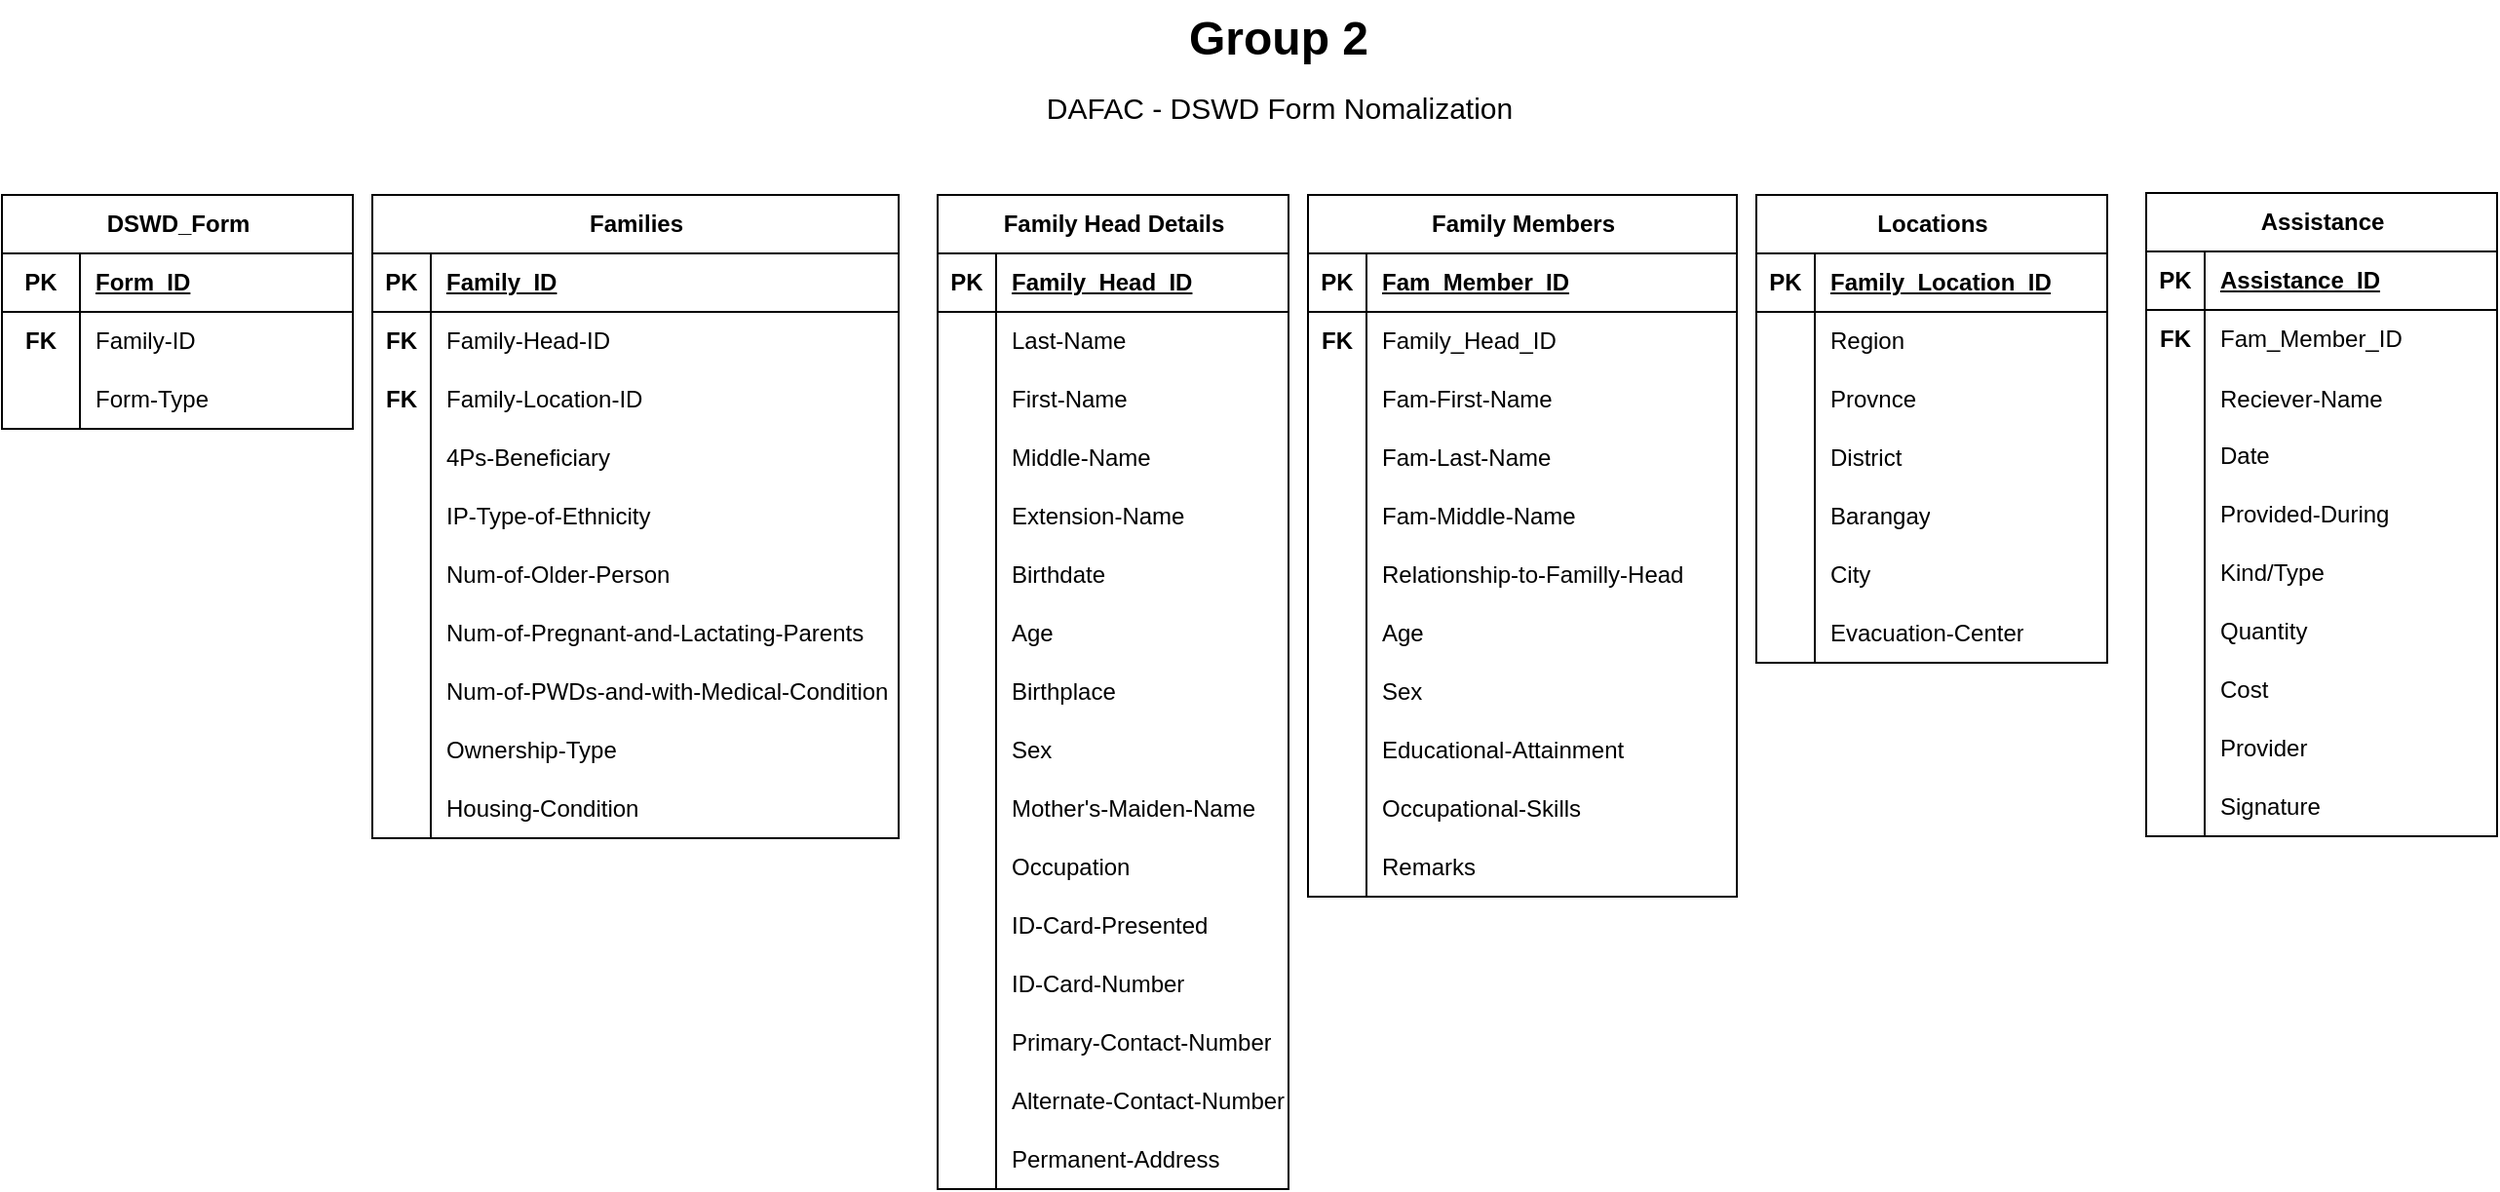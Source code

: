 <mxfile version="24.3.0" type="github">
  <diagram name="Page-1" id="Gy3EhhQwhQwpoKQxjFGg">
    <mxGraphModel dx="1786" dy="575" grid="1" gridSize="10" guides="1" tooltips="1" connect="1" arrows="1" fold="1" page="1" pageScale="1" pageWidth="850" pageHeight="1100" math="0" shadow="0">
      <root>
        <mxCell id="0" />
        <mxCell id="1" parent="0" />
        <mxCell id="1FVK7iuRr5Yn7hQ1qtwe-1" value="Families" style="shape=table;startSize=30;container=1;collapsible=1;childLayout=tableLayout;fixedRows=1;rowLines=0;fontStyle=1;align=center;resizeLast=1;html=1;" parent="1" vertex="1">
          <mxGeometry x="30" y="130" width="270" height="330" as="geometry" />
        </mxCell>
        <mxCell id="1FVK7iuRr5Yn7hQ1qtwe-2" value="" style="shape=tableRow;horizontal=0;startSize=0;swimlaneHead=0;swimlaneBody=0;fillColor=none;collapsible=0;dropTarget=0;points=[[0,0.5],[1,0.5]];portConstraint=eastwest;top=0;left=0;right=0;bottom=1;" parent="1FVK7iuRr5Yn7hQ1qtwe-1" vertex="1">
          <mxGeometry y="30" width="270" height="30" as="geometry" />
        </mxCell>
        <mxCell id="1FVK7iuRr5Yn7hQ1qtwe-3" value="PK" style="shape=partialRectangle;connectable=0;fillColor=none;top=0;left=0;bottom=0;right=0;fontStyle=1;overflow=hidden;whiteSpace=wrap;html=1;" parent="1FVK7iuRr5Yn7hQ1qtwe-2" vertex="1">
          <mxGeometry width="30" height="30" as="geometry">
            <mxRectangle width="30" height="30" as="alternateBounds" />
          </mxGeometry>
        </mxCell>
        <mxCell id="1FVK7iuRr5Yn7hQ1qtwe-4" value="Family_ID" style="shape=partialRectangle;connectable=0;fillColor=none;top=0;left=0;bottom=0;right=0;align=left;spacingLeft=6;fontStyle=5;overflow=hidden;whiteSpace=wrap;html=1;" parent="1FVK7iuRr5Yn7hQ1qtwe-2" vertex="1">
          <mxGeometry x="30" width="240" height="30" as="geometry">
            <mxRectangle width="240" height="30" as="alternateBounds" />
          </mxGeometry>
        </mxCell>
        <mxCell id="1FVK7iuRr5Yn7hQ1qtwe-5" value="" style="shape=tableRow;horizontal=0;startSize=0;swimlaneHead=0;swimlaneBody=0;fillColor=none;collapsible=0;dropTarget=0;points=[[0,0.5],[1,0.5]];portConstraint=eastwest;top=0;left=0;right=0;bottom=0;" parent="1FVK7iuRr5Yn7hQ1qtwe-1" vertex="1">
          <mxGeometry y="60" width="270" height="30" as="geometry" />
        </mxCell>
        <mxCell id="1FVK7iuRr5Yn7hQ1qtwe-6" value="&lt;b&gt;FK&lt;/b&gt;" style="shape=partialRectangle;connectable=0;fillColor=none;top=0;left=0;bottom=0;right=0;editable=1;overflow=hidden;whiteSpace=wrap;html=1;" parent="1FVK7iuRr5Yn7hQ1qtwe-5" vertex="1">
          <mxGeometry width="30" height="30" as="geometry">
            <mxRectangle width="30" height="30" as="alternateBounds" />
          </mxGeometry>
        </mxCell>
        <mxCell id="1FVK7iuRr5Yn7hQ1qtwe-7" value="Family-Head-ID" style="shape=partialRectangle;connectable=0;fillColor=none;top=0;left=0;bottom=0;right=0;align=left;spacingLeft=6;overflow=hidden;whiteSpace=wrap;html=1;" parent="1FVK7iuRr5Yn7hQ1qtwe-5" vertex="1">
          <mxGeometry x="30" width="240" height="30" as="geometry">
            <mxRectangle width="240" height="30" as="alternateBounds" />
          </mxGeometry>
        </mxCell>
        <mxCell id="1FVK7iuRr5Yn7hQ1qtwe-8" value="" style="shape=tableRow;horizontal=0;startSize=0;swimlaneHead=0;swimlaneBody=0;fillColor=none;collapsible=0;dropTarget=0;points=[[0,0.5],[1,0.5]];portConstraint=eastwest;top=0;left=0;right=0;bottom=0;" parent="1FVK7iuRr5Yn7hQ1qtwe-1" vertex="1">
          <mxGeometry y="90" width="270" height="30" as="geometry" />
        </mxCell>
        <mxCell id="1FVK7iuRr5Yn7hQ1qtwe-9" value="&lt;b&gt;FK&lt;/b&gt;" style="shape=partialRectangle;connectable=0;fillColor=none;top=0;left=0;bottom=0;right=0;editable=1;overflow=hidden;whiteSpace=wrap;html=1;" parent="1FVK7iuRr5Yn7hQ1qtwe-8" vertex="1">
          <mxGeometry width="30" height="30" as="geometry">
            <mxRectangle width="30" height="30" as="alternateBounds" />
          </mxGeometry>
        </mxCell>
        <mxCell id="1FVK7iuRr5Yn7hQ1qtwe-10" value="Family-Location-ID" style="shape=partialRectangle;connectable=0;fillColor=none;top=0;left=0;bottom=0;right=0;align=left;spacingLeft=6;overflow=hidden;whiteSpace=wrap;html=1;" parent="1FVK7iuRr5Yn7hQ1qtwe-8" vertex="1">
          <mxGeometry x="30" width="240" height="30" as="geometry">
            <mxRectangle width="240" height="30" as="alternateBounds" />
          </mxGeometry>
        </mxCell>
        <mxCell id="1FVK7iuRr5Yn7hQ1qtwe-11" value="" style="shape=tableRow;horizontal=0;startSize=0;swimlaneHead=0;swimlaneBody=0;fillColor=none;collapsible=0;dropTarget=0;points=[[0,0.5],[1,0.5]];portConstraint=eastwest;top=0;left=0;right=0;bottom=0;" parent="1FVK7iuRr5Yn7hQ1qtwe-1" vertex="1">
          <mxGeometry y="120" width="270" height="30" as="geometry" />
        </mxCell>
        <mxCell id="1FVK7iuRr5Yn7hQ1qtwe-12" value="" style="shape=partialRectangle;connectable=0;fillColor=none;top=0;left=0;bottom=0;right=0;editable=1;overflow=hidden;whiteSpace=wrap;html=1;" parent="1FVK7iuRr5Yn7hQ1qtwe-11" vertex="1">
          <mxGeometry width="30" height="30" as="geometry">
            <mxRectangle width="30" height="30" as="alternateBounds" />
          </mxGeometry>
        </mxCell>
        <mxCell id="1FVK7iuRr5Yn7hQ1qtwe-13" value="4Ps-Beneficiary&amp;nbsp;" style="shape=partialRectangle;connectable=0;fillColor=none;top=0;left=0;bottom=0;right=0;align=left;spacingLeft=6;overflow=hidden;whiteSpace=wrap;html=1;" parent="1FVK7iuRr5Yn7hQ1qtwe-11" vertex="1">
          <mxGeometry x="30" width="240" height="30" as="geometry">
            <mxRectangle width="240" height="30" as="alternateBounds" />
          </mxGeometry>
        </mxCell>
        <mxCell id="1FVK7iuRr5Yn7hQ1qtwe-106" value="" style="shape=tableRow;horizontal=0;startSize=0;swimlaneHead=0;swimlaneBody=0;fillColor=none;collapsible=0;dropTarget=0;points=[[0,0.5],[1,0.5]];portConstraint=eastwest;top=0;left=0;right=0;bottom=0;" parent="1FVK7iuRr5Yn7hQ1qtwe-1" vertex="1">
          <mxGeometry y="150" width="270" height="30" as="geometry" />
        </mxCell>
        <mxCell id="1FVK7iuRr5Yn7hQ1qtwe-107" value="" style="shape=partialRectangle;connectable=0;fillColor=none;top=0;left=0;bottom=0;right=0;editable=1;overflow=hidden;whiteSpace=wrap;html=1;" parent="1FVK7iuRr5Yn7hQ1qtwe-106" vertex="1">
          <mxGeometry width="30" height="30" as="geometry">
            <mxRectangle width="30" height="30" as="alternateBounds" />
          </mxGeometry>
        </mxCell>
        <mxCell id="1FVK7iuRr5Yn7hQ1qtwe-108" value="IP-Type-of-Ethnicity" style="shape=partialRectangle;connectable=0;fillColor=none;top=0;left=0;bottom=0;right=0;align=left;spacingLeft=6;overflow=hidden;whiteSpace=wrap;html=1;" parent="1FVK7iuRr5Yn7hQ1qtwe-106" vertex="1">
          <mxGeometry x="30" width="240" height="30" as="geometry">
            <mxRectangle width="240" height="30" as="alternateBounds" />
          </mxGeometry>
        </mxCell>
        <mxCell id="1FVK7iuRr5Yn7hQ1qtwe-109" value="" style="shape=tableRow;horizontal=0;startSize=0;swimlaneHead=0;swimlaneBody=0;fillColor=none;collapsible=0;dropTarget=0;points=[[0,0.5],[1,0.5]];portConstraint=eastwest;top=0;left=0;right=0;bottom=0;" parent="1FVK7iuRr5Yn7hQ1qtwe-1" vertex="1">
          <mxGeometry y="180" width="270" height="30" as="geometry" />
        </mxCell>
        <mxCell id="1FVK7iuRr5Yn7hQ1qtwe-110" value="" style="shape=partialRectangle;connectable=0;fillColor=none;top=0;left=0;bottom=0;right=0;editable=1;overflow=hidden;whiteSpace=wrap;html=1;" parent="1FVK7iuRr5Yn7hQ1qtwe-109" vertex="1">
          <mxGeometry width="30" height="30" as="geometry">
            <mxRectangle width="30" height="30" as="alternateBounds" />
          </mxGeometry>
        </mxCell>
        <mxCell id="1FVK7iuRr5Yn7hQ1qtwe-111" value="Num-of-Older-Person" style="shape=partialRectangle;connectable=0;fillColor=none;top=0;left=0;bottom=0;right=0;align=left;spacingLeft=6;overflow=hidden;whiteSpace=wrap;html=1;" parent="1FVK7iuRr5Yn7hQ1qtwe-109" vertex="1">
          <mxGeometry x="30" width="240" height="30" as="geometry">
            <mxRectangle width="240" height="30" as="alternateBounds" />
          </mxGeometry>
        </mxCell>
        <mxCell id="1FVK7iuRr5Yn7hQ1qtwe-112" value="" style="shape=tableRow;horizontal=0;startSize=0;swimlaneHead=0;swimlaneBody=0;fillColor=none;collapsible=0;dropTarget=0;points=[[0,0.5],[1,0.5]];portConstraint=eastwest;top=0;left=0;right=0;bottom=0;" parent="1FVK7iuRr5Yn7hQ1qtwe-1" vertex="1">
          <mxGeometry y="210" width="270" height="30" as="geometry" />
        </mxCell>
        <mxCell id="1FVK7iuRr5Yn7hQ1qtwe-113" value="" style="shape=partialRectangle;connectable=0;fillColor=none;top=0;left=0;bottom=0;right=0;editable=1;overflow=hidden;whiteSpace=wrap;html=1;" parent="1FVK7iuRr5Yn7hQ1qtwe-112" vertex="1">
          <mxGeometry width="30" height="30" as="geometry">
            <mxRectangle width="30" height="30" as="alternateBounds" />
          </mxGeometry>
        </mxCell>
        <mxCell id="1FVK7iuRr5Yn7hQ1qtwe-114" value="Num-of-Pregnant-and-Lactating-Parents" style="shape=partialRectangle;connectable=0;fillColor=none;top=0;left=0;bottom=0;right=0;align=left;spacingLeft=6;overflow=hidden;whiteSpace=wrap;html=1;" parent="1FVK7iuRr5Yn7hQ1qtwe-112" vertex="1">
          <mxGeometry x="30" width="240" height="30" as="geometry">
            <mxRectangle width="240" height="30" as="alternateBounds" />
          </mxGeometry>
        </mxCell>
        <mxCell id="1FVK7iuRr5Yn7hQ1qtwe-115" value="" style="shape=tableRow;horizontal=0;startSize=0;swimlaneHead=0;swimlaneBody=0;fillColor=none;collapsible=0;dropTarget=0;points=[[0,0.5],[1,0.5]];portConstraint=eastwest;top=0;left=0;right=0;bottom=0;" parent="1FVK7iuRr5Yn7hQ1qtwe-1" vertex="1">
          <mxGeometry y="240" width="270" height="30" as="geometry" />
        </mxCell>
        <mxCell id="1FVK7iuRr5Yn7hQ1qtwe-116" value="" style="shape=partialRectangle;connectable=0;fillColor=none;top=0;left=0;bottom=0;right=0;editable=1;overflow=hidden;whiteSpace=wrap;html=1;" parent="1FVK7iuRr5Yn7hQ1qtwe-115" vertex="1">
          <mxGeometry width="30" height="30" as="geometry">
            <mxRectangle width="30" height="30" as="alternateBounds" />
          </mxGeometry>
        </mxCell>
        <mxCell id="1FVK7iuRr5Yn7hQ1qtwe-117" value="Num-of-PWDs-and-with-Medical-Condition" style="shape=partialRectangle;connectable=0;fillColor=none;top=0;left=0;bottom=0;right=0;align=left;spacingLeft=6;overflow=hidden;whiteSpace=wrap;html=1;" parent="1FVK7iuRr5Yn7hQ1qtwe-115" vertex="1">
          <mxGeometry x="30" width="240" height="30" as="geometry">
            <mxRectangle width="240" height="30" as="alternateBounds" />
          </mxGeometry>
        </mxCell>
        <mxCell id="1FVK7iuRr5Yn7hQ1qtwe-118" value="" style="shape=tableRow;horizontal=0;startSize=0;swimlaneHead=0;swimlaneBody=0;fillColor=none;collapsible=0;dropTarget=0;points=[[0,0.5],[1,0.5]];portConstraint=eastwest;top=0;left=0;right=0;bottom=0;" parent="1FVK7iuRr5Yn7hQ1qtwe-1" vertex="1">
          <mxGeometry y="270" width="270" height="30" as="geometry" />
        </mxCell>
        <mxCell id="1FVK7iuRr5Yn7hQ1qtwe-119" value="" style="shape=partialRectangle;connectable=0;fillColor=none;top=0;left=0;bottom=0;right=0;editable=1;overflow=hidden;whiteSpace=wrap;html=1;" parent="1FVK7iuRr5Yn7hQ1qtwe-118" vertex="1">
          <mxGeometry width="30" height="30" as="geometry">
            <mxRectangle width="30" height="30" as="alternateBounds" />
          </mxGeometry>
        </mxCell>
        <mxCell id="1FVK7iuRr5Yn7hQ1qtwe-120" value="Ownership-Type" style="shape=partialRectangle;connectable=0;fillColor=none;top=0;left=0;bottom=0;right=0;align=left;spacingLeft=6;overflow=hidden;whiteSpace=wrap;html=1;" parent="1FVK7iuRr5Yn7hQ1qtwe-118" vertex="1">
          <mxGeometry x="30" width="240" height="30" as="geometry">
            <mxRectangle width="240" height="30" as="alternateBounds" />
          </mxGeometry>
        </mxCell>
        <mxCell id="1FVK7iuRr5Yn7hQ1qtwe-121" value="" style="shape=tableRow;horizontal=0;startSize=0;swimlaneHead=0;swimlaneBody=0;fillColor=none;collapsible=0;dropTarget=0;points=[[0,0.5],[1,0.5]];portConstraint=eastwest;top=0;left=0;right=0;bottom=0;" parent="1FVK7iuRr5Yn7hQ1qtwe-1" vertex="1">
          <mxGeometry y="300" width="270" height="30" as="geometry" />
        </mxCell>
        <mxCell id="1FVK7iuRr5Yn7hQ1qtwe-122" value="" style="shape=partialRectangle;connectable=0;fillColor=none;top=0;left=0;bottom=0;right=0;editable=1;overflow=hidden;whiteSpace=wrap;html=1;" parent="1FVK7iuRr5Yn7hQ1qtwe-121" vertex="1">
          <mxGeometry width="30" height="30" as="geometry">
            <mxRectangle width="30" height="30" as="alternateBounds" />
          </mxGeometry>
        </mxCell>
        <mxCell id="1FVK7iuRr5Yn7hQ1qtwe-123" value="Housing-Condition" style="shape=partialRectangle;connectable=0;fillColor=none;top=0;left=0;bottom=0;right=0;align=left;spacingLeft=6;overflow=hidden;whiteSpace=wrap;html=1;" parent="1FVK7iuRr5Yn7hQ1qtwe-121" vertex="1">
          <mxGeometry x="30" width="240" height="30" as="geometry">
            <mxRectangle width="240" height="30" as="alternateBounds" />
          </mxGeometry>
        </mxCell>
        <mxCell id="1FVK7iuRr5Yn7hQ1qtwe-14" value="Family Head Details" style="shape=table;startSize=30;container=1;collapsible=1;childLayout=tableLayout;fixedRows=1;rowLines=0;fontStyle=1;align=center;resizeLast=1;html=1;" parent="1" vertex="1">
          <mxGeometry x="320" y="130" width="180" height="510" as="geometry" />
        </mxCell>
        <mxCell id="1FVK7iuRr5Yn7hQ1qtwe-15" value="" style="shape=tableRow;horizontal=0;startSize=0;swimlaneHead=0;swimlaneBody=0;fillColor=none;collapsible=0;dropTarget=0;points=[[0,0.5],[1,0.5]];portConstraint=eastwest;top=0;left=0;right=0;bottom=1;" parent="1FVK7iuRr5Yn7hQ1qtwe-14" vertex="1">
          <mxGeometry y="30" width="180" height="30" as="geometry" />
        </mxCell>
        <mxCell id="1FVK7iuRr5Yn7hQ1qtwe-16" value="PK" style="shape=partialRectangle;connectable=0;fillColor=none;top=0;left=0;bottom=0;right=0;fontStyle=1;overflow=hidden;whiteSpace=wrap;html=1;" parent="1FVK7iuRr5Yn7hQ1qtwe-15" vertex="1">
          <mxGeometry width="30" height="30" as="geometry">
            <mxRectangle width="30" height="30" as="alternateBounds" />
          </mxGeometry>
        </mxCell>
        <mxCell id="1FVK7iuRr5Yn7hQ1qtwe-17" value="Family_Head_ID" style="shape=partialRectangle;connectable=0;fillColor=none;top=0;left=0;bottom=0;right=0;align=left;spacingLeft=6;fontStyle=5;overflow=hidden;whiteSpace=wrap;html=1;" parent="1FVK7iuRr5Yn7hQ1qtwe-15" vertex="1">
          <mxGeometry x="30" width="150" height="30" as="geometry">
            <mxRectangle width="150" height="30" as="alternateBounds" />
          </mxGeometry>
        </mxCell>
        <mxCell id="1FVK7iuRr5Yn7hQ1qtwe-18" value="" style="shape=tableRow;horizontal=0;startSize=0;swimlaneHead=0;swimlaneBody=0;fillColor=none;collapsible=0;dropTarget=0;points=[[0,0.5],[1,0.5]];portConstraint=eastwest;top=0;left=0;right=0;bottom=0;" parent="1FVK7iuRr5Yn7hQ1qtwe-14" vertex="1">
          <mxGeometry y="60" width="180" height="30" as="geometry" />
        </mxCell>
        <mxCell id="1FVK7iuRr5Yn7hQ1qtwe-19" value="" style="shape=partialRectangle;connectable=0;fillColor=none;top=0;left=0;bottom=0;right=0;editable=1;overflow=hidden;whiteSpace=wrap;html=1;" parent="1FVK7iuRr5Yn7hQ1qtwe-18" vertex="1">
          <mxGeometry width="30" height="30" as="geometry">
            <mxRectangle width="30" height="30" as="alternateBounds" />
          </mxGeometry>
        </mxCell>
        <mxCell id="1FVK7iuRr5Yn7hQ1qtwe-20" value="Last-Name" style="shape=partialRectangle;connectable=0;fillColor=none;top=0;left=0;bottom=0;right=0;align=left;spacingLeft=6;overflow=hidden;whiteSpace=wrap;html=1;" parent="1FVK7iuRr5Yn7hQ1qtwe-18" vertex="1">
          <mxGeometry x="30" width="150" height="30" as="geometry">
            <mxRectangle width="150" height="30" as="alternateBounds" />
          </mxGeometry>
        </mxCell>
        <mxCell id="1FVK7iuRr5Yn7hQ1qtwe-21" value="" style="shape=tableRow;horizontal=0;startSize=0;swimlaneHead=0;swimlaneBody=0;fillColor=none;collapsible=0;dropTarget=0;points=[[0,0.5],[1,0.5]];portConstraint=eastwest;top=0;left=0;right=0;bottom=0;" parent="1FVK7iuRr5Yn7hQ1qtwe-14" vertex="1">
          <mxGeometry y="90" width="180" height="30" as="geometry" />
        </mxCell>
        <mxCell id="1FVK7iuRr5Yn7hQ1qtwe-22" value="" style="shape=partialRectangle;connectable=0;fillColor=none;top=0;left=0;bottom=0;right=0;editable=1;overflow=hidden;whiteSpace=wrap;html=1;" parent="1FVK7iuRr5Yn7hQ1qtwe-21" vertex="1">
          <mxGeometry width="30" height="30" as="geometry">
            <mxRectangle width="30" height="30" as="alternateBounds" />
          </mxGeometry>
        </mxCell>
        <mxCell id="1FVK7iuRr5Yn7hQ1qtwe-23" value="First-Name" style="shape=partialRectangle;connectable=0;fillColor=none;top=0;left=0;bottom=0;right=0;align=left;spacingLeft=6;overflow=hidden;whiteSpace=wrap;html=1;" parent="1FVK7iuRr5Yn7hQ1qtwe-21" vertex="1">
          <mxGeometry x="30" width="150" height="30" as="geometry">
            <mxRectangle width="150" height="30" as="alternateBounds" />
          </mxGeometry>
        </mxCell>
        <mxCell id="1FVK7iuRr5Yn7hQ1qtwe-24" value="" style="shape=tableRow;horizontal=0;startSize=0;swimlaneHead=0;swimlaneBody=0;fillColor=none;collapsible=0;dropTarget=0;points=[[0,0.5],[1,0.5]];portConstraint=eastwest;top=0;left=0;right=0;bottom=0;" parent="1FVK7iuRr5Yn7hQ1qtwe-14" vertex="1">
          <mxGeometry y="120" width="180" height="30" as="geometry" />
        </mxCell>
        <mxCell id="1FVK7iuRr5Yn7hQ1qtwe-25" value="" style="shape=partialRectangle;connectable=0;fillColor=none;top=0;left=0;bottom=0;right=0;editable=1;overflow=hidden;whiteSpace=wrap;html=1;" parent="1FVK7iuRr5Yn7hQ1qtwe-24" vertex="1">
          <mxGeometry width="30" height="30" as="geometry">
            <mxRectangle width="30" height="30" as="alternateBounds" />
          </mxGeometry>
        </mxCell>
        <mxCell id="1FVK7iuRr5Yn7hQ1qtwe-26" value="Middle-Name" style="shape=partialRectangle;connectable=0;fillColor=none;top=0;left=0;bottom=0;right=0;align=left;spacingLeft=6;overflow=hidden;whiteSpace=wrap;html=1;" parent="1FVK7iuRr5Yn7hQ1qtwe-24" vertex="1">
          <mxGeometry x="30" width="150" height="30" as="geometry">
            <mxRectangle width="150" height="30" as="alternateBounds" />
          </mxGeometry>
        </mxCell>
        <mxCell id="1FVK7iuRr5Yn7hQ1qtwe-142" value="" style="shape=tableRow;horizontal=0;startSize=0;swimlaneHead=0;swimlaneBody=0;fillColor=none;collapsible=0;dropTarget=0;points=[[0,0.5],[1,0.5]];portConstraint=eastwest;top=0;left=0;right=0;bottom=0;" parent="1FVK7iuRr5Yn7hQ1qtwe-14" vertex="1">
          <mxGeometry y="150" width="180" height="30" as="geometry" />
        </mxCell>
        <mxCell id="1FVK7iuRr5Yn7hQ1qtwe-143" value="" style="shape=partialRectangle;connectable=0;fillColor=none;top=0;left=0;bottom=0;right=0;editable=1;overflow=hidden;whiteSpace=wrap;html=1;" parent="1FVK7iuRr5Yn7hQ1qtwe-142" vertex="1">
          <mxGeometry width="30" height="30" as="geometry">
            <mxRectangle width="30" height="30" as="alternateBounds" />
          </mxGeometry>
        </mxCell>
        <mxCell id="1FVK7iuRr5Yn7hQ1qtwe-144" value="Extension-Name" style="shape=partialRectangle;connectable=0;fillColor=none;top=0;left=0;bottom=0;right=0;align=left;spacingLeft=6;overflow=hidden;whiteSpace=wrap;html=1;" parent="1FVK7iuRr5Yn7hQ1qtwe-142" vertex="1">
          <mxGeometry x="30" width="150" height="30" as="geometry">
            <mxRectangle width="150" height="30" as="alternateBounds" />
          </mxGeometry>
        </mxCell>
        <mxCell id="1FVK7iuRr5Yn7hQ1qtwe-145" value="" style="shape=tableRow;horizontal=0;startSize=0;swimlaneHead=0;swimlaneBody=0;fillColor=none;collapsible=0;dropTarget=0;points=[[0,0.5],[1,0.5]];portConstraint=eastwest;top=0;left=0;right=0;bottom=0;" parent="1FVK7iuRr5Yn7hQ1qtwe-14" vertex="1">
          <mxGeometry y="180" width="180" height="30" as="geometry" />
        </mxCell>
        <mxCell id="1FVK7iuRr5Yn7hQ1qtwe-146" value="" style="shape=partialRectangle;connectable=0;fillColor=none;top=0;left=0;bottom=0;right=0;editable=1;overflow=hidden;whiteSpace=wrap;html=1;" parent="1FVK7iuRr5Yn7hQ1qtwe-145" vertex="1">
          <mxGeometry width="30" height="30" as="geometry">
            <mxRectangle width="30" height="30" as="alternateBounds" />
          </mxGeometry>
        </mxCell>
        <mxCell id="1FVK7iuRr5Yn7hQ1qtwe-147" value="Birthdate" style="shape=partialRectangle;connectable=0;fillColor=none;top=0;left=0;bottom=0;right=0;align=left;spacingLeft=6;overflow=hidden;whiteSpace=wrap;html=1;" parent="1FVK7iuRr5Yn7hQ1qtwe-145" vertex="1">
          <mxGeometry x="30" width="150" height="30" as="geometry">
            <mxRectangle width="150" height="30" as="alternateBounds" />
          </mxGeometry>
        </mxCell>
        <mxCell id="1FVK7iuRr5Yn7hQ1qtwe-148" value="" style="shape=tableRow;horizontal=0;startSize=0;swimlaneHead=0;swimlaneBody=0;fillColor=none;collapsible=0;dropTarget=0;points=[[0,0.5],[1,0.5]];portConstraint=eastwest;top=0;left=0;right=0;bottom=0;" parent="1FVK7iuRr5Yn7hQ1qtwe-14" vertex="1">
          <mxGeometry y="210" width="180" height="30" as="geometry" />
        </mxCell>
        <mxCell id="1FVK7iuRr5Yn7hQ1qtwe-149" value="" style="shape=partialRectangle;connectable=0;fillColor=none;top=0;left=0;bottom=0;right=0;editable=1;overflow=hidden;whiteSpace=wrap;html=1;" parent="1FVK7iuRr5Yn7hQ1qtwe-148" vertex="1">
          <mxGeometry width="30" height="30" as="geometry">
            <mxRectangle width="30" height="30" as="alternateBounds" />
          </mxGeometry>
        </mxCell>
        <mxCell id="1FVK7iuRr5Yn7hQ1qtwe-150" value="Age" style="shape=partialRectangle;connectable=0;fillColor=none;top=0;left=0;bottom=0;right=0;align=left;spacingLeft=6;overflow=hidden;whiteSpace=wrap;html=1;" parent="1FVK7iuRr5Yn7hQ1qtwe-148" vertex="1">
          <mxGeometry x="30" width="150" height="30" as="geometry">
            <mxRectangle width="150" height="30" as="alternateBounds" />
          </mxGeometry>
        </mxCell>
        <mxCell id="1FVK7iuRr5Yn7hQ1qtwe-151" value="" style="shape=tableRow;horizontal=0;startSize=0;swimlaneHead=0;swimlaneBody=0;fillColor=none;collapsible=0;dropTarget=0;points=[[0,0.5],[1,0.5]];portConstraint=eastwest;top=0;left=0;right=0;bottom=0;" parent="1FVK7iuRr5Yn7hQ1qtwe-14" vertex="1">
          <mxGeometry y="240" width="180" height="30" as="geometry" />
        </mxCell>
        <mxCell id="1FVK7iuRr5Yn7hQ1qtwe-152" value="" style="shape=partialRectangle;connectable=0;fillColor=none;top=0;left=0;bottom=0;right=0;editable=1;overflow=hidden;whiteSpace=wrap;html=1;" parent="1FVK7iuRr5Yn7hQ1qtwe-151" vertex="1">
          <mxGeometry width="30" height="30" as="geometry">
            <mxRectangle width="30" height="30" as="alternateBounds" />
          </mxGeometry>
        </mxCell>
        <mxCell id="1FVK7iuRr5Yn7hQ1qtwe-153" value="Birthplace" style="shape=partialRectangle;connectable=0;fillColor=none;top=0;left=0;bottom=0;right=0;align=left;spacingLeft=6;overflow=hidden;whiteSpace=wrap;html=1;" parent="1FVK7iuRr5Yn7hQ1qtwe-151" vertex="1">
          <mxGeometry x="30" width="150" height="30" as="geometry">
            <mxRectangle width="150" height="30" as="alternateBounds" />
          </mxGeometry>
        </mxCell>
        <mxCell id="1FVK7iuRr5Yn7hQ1qtwe-154" value="" style="shape=tableRow;horizontal=0;startSize=0;swimlaneHead=0;swimlaneBody=0;fillColor=none;collapsible=0;dropTarget=0;points=[[0,0.5],[1,0.5]];portConstraint=eastwest;top=0;left=0;right=0;bottom=0;" parent="1FVK7iuRr5Yn7hQ1qtwe-14" vertex="1">
          <mxGeometry y="270" width="180" height="30" as="geometry" />
        </mxCell>
        <mxCell id="1FVK7iuRr5Yn7hQ1qtwe-155" value="" style="shape=partialRectangle;connectable=0;fillColor=none;top=0;left=0;bottom=0;right=0;editable=1;overflow=hidden;whiteSpace=wrap;html=1;" parent="1FVK7iuRr5Yn7hQ1qtwe-154" vertex="1">
          <mxGeometry width="30" height="30" as="geometry">
            <mxRectangle width="30" height="30" as="alternateBounds" />
          </mxGeometry>
        </mxCell>
        <mxCell id="1FVK7iuRr5Yn7hQ1qtwe-156" value="Sex" style="shape=partialRectangle;connectable=0;fillColor=none;top=0;left=0;bottom=0;right=0;align=left;spacingLeft=6;overflow=hidden;whiteSpace=wrap;html=1;" parent="1FVK7iuRr5Yn7hQ1qtwe-154" vertex="1">
          <mxGeometry x="30" width="150" height="30" as="geometry">
            <mxRectangle width="150" height="30" as="alternateBounds" />
          </mxGeometry>
        </mxCell>
        <mxCell id="1FVK7iuRr5Yn7hQ1qtwe-157" value="" style="shape=tableRow;horizontal=0;startSize=0;swimlaneHead=0;swimlaneBody=0;fillColor=none;collapsible=0;dropTarget=0;points=[[0,0.5],[1,0.5]];portConstraint=eastwest;top=0;left=0;right=0;bottom=0;" parent="1FVK7iuRr5Yn7hQ1qtwe-14" vertex="1">
          <mxGeometry y="300" width="180" height="30" as="geometry" />
        </mxCell>
        <mxCell id="1FVK7iuRr5Yn7hQ1qtwe-158" value="" style="shape=partialRectangle;connectable=0;fillColor=none;top=0;left=0;bottom=0;right=0;editable=1;overflow=hidden;whiteSpace=wrap;html=1;" parent="1FVK7iuRr5Yn7hQ1qtwe-157" vertex="1">
          <mxGeometry width="30" height="30" as="geometry">
            <mxRectangle width="30" height="30" as="alternateBounds" />
          </mxGeometry>
        </mxCell>
        <mxCell id="1FVK7iuRr5Yn7hQ1qtwe-159" value="Mother&#39;s-Maiden-Name" style="shape=partialRectangle;connectable=0;fillColor=none;top=0;left=0;bottom=0;right=0;align=left;spacingLeft=6;overflow=hidden;whiteSpace=wrap;html=1;" parent="1FVK7iuRr5Yn7hQ1qtwe-157" vertex="1">
          <mxGeometry x="30" width="150" height="30" as="geometry">
            <mxRectangle width="150" height="30" as="alternateBounds" />
          </mxGeometry>
        </mxCell>
        <mxCell id="1FVK7iuRr5Yn7hQ1qtwe-160" value="" style="shape=tableRow;horizontal=0;startSize=0;swimlaneHead=0;swimlaneBody=0;fillColor=none;collapsible=0;dropTarget=0;points=[[0,0.5],[1,0.5]];portConstraint=eastwest;top=0;left=0;right=0;bottom=0;" parent="1FVK7iuRr5Yn7hQ1qtwe-14" vertex="1">
          <mxGeometry y="330" width="180" height="30" as="geometry" />
        </mxCell>
        <mxCell id="1FVK7iuRr5Yn7hQ1qtwe-161" value="" style="shape=partialRectangle;connectable=0;fillColor=none;top=0;left=0;bottom=0;right=0;editable=1;overflow=hidden;whiteSpace=wrap;html=1;" parent="1FVK7iuRr5Yn7hQ1qtwe-160" vertex="1">
          <mxGeometry width="30" height="30" as="geometry">
            <mxRectangle width="30" height="30" as="alternateBounds" />
          </mxGeometry>
        </mxCell>
        <mxCell id="1FVK7iuRr5Yn7hQ1qtwe-162" value="Occupation" style="shape=partialRectangle;connectable=0;fillColor=none;top=0;left=0;bottom=0;right=0;align=left;spacingLeft=6;overflow=hidden;whiteSpace=wrap;html=1;" parent="1FVK7iuRr5Yn7hQ1qtwe-160" vertex="1">
          <mxGeometry x="30" width="150" height="30" as="geometry">
            <mxRectangle width="150" height="30" as="alternateBounds" />
          </mxGeometry>
        </mxCell>
        <mxCell id="1FVK7iuRr5Yn7hQ1qtwe-163" value="" style="shape=tableRow;horizontal=0;startSize=0;swimlaneHead=0;swimlaneBody=0;fillColor=none;collapsible=0;dropTarget=0;points=[[0,0.5],[1,0.5]];portConstraint=eastwest;top=0;left=0;right=0;bottom=0;" parent="1FVK7iuRr5Yn7hQ1qtwe-14" vertex="1">
          <mxGeometry y="360" width="180" height="30" as="geometry" />
        </mxCell>
        <mxCell id="1FVK7iuRr5Yn7hQ1qtwe-164" value="" style="shape=partialRectangle;connectable=0;fillColor=none;top=0;left=0;bottom=0;right=0;editable=1;overflow=hidden;whiteSpace=wrap;html=1;" parent="1FVK7iuRr5Yn7hQ1qtwe-163" vertex="1">
          <mxGeometry width="30" height="30" as="geometry">
            <mxRectangle width="30" height="30" as="alternateBounds" />
          </mxGeometry>
        </mxCell>
        <mxCell id="1FVK7iuRr5Yn7hQ1qtwe-165" value="ID-Card-Presented" style="shape=partialRectangle;connectable=0;fillColor=none;top=0;left=0;bottom=0;right=0;align=left;spacingLeft=6;overflow=hidden;whiteSpace=wrap;html=1;" parent="1FVK7iuRr5Yn7hQ1qtwe-163" vertex="1">
          <mxGeometry x="30" width="150" height="30" as="geometry">
            <mxRectangle width="150" height="30" as="alternateBounds" />
          </mxGeometry>
        </mxCell>
        <mxCell id="1FVK7iuRr5Yn7hQ1qtwe-166" value="" style="shape=tableRow;horizontal=0;startSize=0;swimlaneHead=0;swimlaneBody=0;fillColor=none;collapsible=0;dropTarget=0;points=[[0,0.5],[1,0.5]];portConstraint=eastwest;top=0;left=0;right=0;bottom=0;" parent="1FVK7iuRr5Yn7hQ1qtwe-14" vertex="1">
          <mxGeometry y="390" width="180" height="30" as="geometry" />
        </mxCell>
        <mxCell id="1FVK7iuRr5Yn7hQ1qtwe-167" value="" style="shape=partialRectangle;connectable=0;fillColor=none;top=0;left=0;bottom=0;right=0;editable=1;overflow=hidden;whiteSpace=wrap;html=1;" parent="1FVK7iuRr5Yn7hQ1qtwe-166" vertex="1">
          <mxGeometry width="30" height="30" as="geometry">
            <mxRectangle width="30" height="30" as="alternateBounds" />
          </mxGeometry>
        </mxCell>
        <mxCell id="1FVK7iuRr5Yn7hQ1qtwe-168" value="ID-Card-Number" style="shape=partialRectangle;connectable=0;fillColor=none;top=0;left=0;bottom=0;right=0;align=left;spacingLeft=6;overflow=hidden;whiteSpace=wrap;html=1;" parent="1FVK7iuRr5Yn7hQ1qtwe-166" vertex="1">
          <mxGeometry x="30" width="150" height="30" as="geometry">
            <mxRectangle width="150" height="30" as="alternateBounds" />
          </mxGeometry>
        </mxCell>
        <mxCell id="1FVK7iuRr5Yn7hQ1qtwe-169" value="" style="shape=tableRow;horizontal=0;startSize=0;swimlaneHead=0;swimlaneBody=0;fillColor=none;collapsible=0;dropTarget=0;points=[[0,0.5],[1,0.5]];portConstraint=eastwest;top=0;left=0;right=0;bottom=0;" parent="1FVK7iuRr5Yn7hQ1qtwe-14" vertex="1">
          <mxGeometry y="420" width="180" height="30" as="geometry" />
        </mxCell>
        <mxCell id="1FVK7iuRr5Yn7hQ1qtwe-170" value="" style="shape=partialRectangle;connectable=0;fillColor=none;top=0;left=0;bottom=0;right=0;editable=1;overflow=hidden;whiteSpace=wrap;html=1;" parent="1FVK7iuRr5Yn7hQ1qtwe-169" vertex="1">
          <mxGeometry width="30" height="30" as="geometry">
            <mxRectangle width="30" height="30" as="alternateBounds" />
          </mxGeometry>
        </mxCell>
        <mxCell id="1FVK7iuRr5Yn7hQ1qtwe-171" value="Primary-Contact-Number" style="shape=partialRectangle;connectable=0;fillColor=none;top=0;left=0;bottom=0;right=0;align=left;spacingLeft=6;overflow=hidden;whiteSpace=wrap;html=1;" parent="1FVK7iuRr5Yn7hQ1qtwe-169" vertex="1">
          <mxGeometry x="30" width="150" height="30" as="geometry">
            <mxRectangle width="150" height="30" as="alternateBounds" />
          </mxGeometry>
        </mxCell>
        <mxCell id="1FVK7iuRr5Yn7hQ1qtwe-172" value="" style="shape=tableRow;horizontal=0;startSize=0;swimlaneHead=0;swimlaneBody=0;fillColor=none;collapsible=0;dropTarget=0;points=[[0,0.5],[1,0.5]];portConstraint=eastwest;top=0;left=0;right=0;bottom=0;" parent="1FVK7iuRr5Yn7hQ1qtwe-14" vertex="1">
          <mxGeometry y="450" width="180" height="30" as="geometry" />
        </mxCell>
        <mxCell id="1FVK7iuRr5Yn7hQ1qtwe-173" value="" style="shape=partialRectangle;connectable=0;fillColor=none;top=0;left=0;bottom=0;right=0;editable=1;overflow=hidden;whiteSpace=wrap;html=1;" parent="1FVK7iuRr5Yn7hQ1qtwe-172" vertex="1">
          <mxGeometry width="30" height="30" as="geometry">
            <mxRectangle width="30" height="30" as="alternateBounds" />
          </mxGeometry>
        </mxCell>
        <mxCell id="1FVK7iuRr5Yn7hQ1qtwe-174" value="Alternate-Contact-Number" style="shape=partialRectangle;connectable=0;fillColor=none;top=0;left=0;bottom=0;right=0;align=left;spacingLeft=6;overflow=hidden;whiteSpace=wrap;html=1;" parent="1FVK7iuRr5Yn7hQ1qtwe-172" vertex="1">
          <mxGeometry x="30" width="150" height="30" as="geometry">
            <mxRectangle width="150" height="30" as="alternateBounds" />
          </mxGeometry>
        </mxCell>
        <mxCell id="1FVK7iuRr5Yn7hQ1qtwe-175" value="" style="shape=tableRow;horizontal=0;startSize=0;swimlaneHead=0;swimlaneBody=0;fillColor=none;collapsible=0;dropTarget=0;points=[[0,0.5],[1,0.5]];portConstraint=eastwest;top=0;left=0;right=0;bottom=0;" parent="1FVK7iuRr5Yn7hQ1qtwe-14" vertex="1">
          <mxGeometry y="480" width="180" height="30" as="geometry" />
        </mxCell>
        <mxCell id="1FVK7iuRr5Yn7hQ1qtwe-176" value="" style="shape=partialRectangle;connectable=0;fillColor=none;top=0;left=0;bottom=0;right=0;editable=1;overflow=hidden;whiteSpace=wrap;html=1;" parent="1FVK7iuRr5Yn7hQ1qtwe-175" vertex="1">
          <mxGeometry width="30" height="30" as="geometry">
            <mxRectangle width="30" height="30" as="alternateBounds" />
          </mxGeometry>
        </mxCell>
        <mxCell id="1FVK7iuRr5Yn7hQ1qtwe-177" value="Permanent-Address" style="shape=partialRectangle;connectable=0;fillColor=none;top=0;left=0;bottom=0;right=0;align=left;spacingLeft=6;overflow=hidden;whiteSpace=wrap;html=1;" parent="1FVK7iuRr5Yn7hQ1qtwe-175" vertex="1">
          <mxGeometry x="30" width="150" height="30" as="geometry">
            <mxRectangle width="150" height="30" as="alternateBounds" />
          </mxGeometry>
        </mxCell>
        <mxCell id="1FVK7iuRr5Yn7hQ1qtwe-27" value="Family Members" style="shape=table;startSize=30;container=1;collapsible=1;childLayout=tableLayout;fixedRows=1;rowLines=0;fontStyle=1;align=center;resizeLast=1;html=1;" parent="1" vertex="1">
          <mxGeometry x="510" y="130" width="220" height="360" as="geometry" />
        </mxCell>
        <mxCell id="1FVK7iuRr5Yn7hQ1qtwe-28" value="" style="shape=tableRow;horizontal=0;startSize=0;swimlaneHead=0;swimlaneBody=0;fillColor=none;collapsible=0;dropTarget=0;points=[[0,0.5],[1,0.5]];portConstraint=eastwest;top=0;left=0;right=0;bottom=1;" parent="1FVK7iuRr5Yn7hQ1qtwe-27" vertex="1">
          <mxGeometry y="30" width="220" height="30" as="geometry" />
        </mxCell>
        <mxCell id="1FVK7iuRr5Yn7hQ1qtwe-29" value="PK" style="shape=partialRectangle;connectable=0;fillColor=none;top=0;left=0;bottom=0;right=0;fontStyle=1;overflow=hidden;whiteSpace=wrap;html=1;" parent="1FVK7iuRr5Yn7hQ1qtwe-28" vertex="1">
          <mxGeometry width="30" height="30" as="geometry">
            <mxRectangle width="30" height="30" as="alternateBounds" />
          </mxGeometry>
        </mxCell>
        <mxCell id="1FVK7iuRr5Yn7hQ1qtwe-30" value="Fam_Member_ID" style="shape=partialRectangle;connectable=0;fillColor=none;top=0;left=0;bottom=0;right=0;align=left;spacingLeft=6;fontStyle=5;overflow=hidden;whiteSpace=wrap;html=1;" parent="1FVK7iuRr5Yn7hQ1qtwe-28" vertex="1">
          <mxGeometry x="30" width="190" height="30" as="geometry">
            <mxRectangle width="190" height="30" as="alternateBounds" />
          </mxGeometry>
        </mxCell>
        <mxCell id="1FVK7iuRr5Yn7hQ1qtwe-31" value="" style="shape=tableRow;horizontal=0;startSize=0;swimlaneHead=0;swimlaneBody=0;fillColor=none;collapsible=0;dropTarget=0;points=[[0,0.5],[1,0.5]];portConstraint=eastwest;top=0;left=0;right=0;bottom=0;" parent="1FVK7iuRr5Yn7hQ1qtwe-27" vertex="1">
          <mxGeometry y="60" width="220" height="30" as="geometry" />
        </mxCell>
        <mxCell id="1FVK7iuRr5Yn7hQ1qtwe-32" value="&lt;b&gt;FK&lt;/b&gt;" style="shape=partialRectangle;connectable=0;fillColor=none;top=0;left=0;bottom=0;right=0;editable=1;overflow=hidden;whiteSpace=wrap;html=1;" parent="1FVK7iuRr5Yn7hQ1qtwe-31" vertex="1">
          <mxGeometry width="30" height="30" as="geometry">
            <mxRectangle width="30" height="30" as="alternateBounds" />
          </mxGeometry>
        </mxCell>
        <mxCell id="1FVK7iuRr5Yn7hQ1qtwe-33" value="Family_Head_ID" style="shape=partialRectangle;connectable=0;fillColor=none;top=0;left=0;bottom=0;right=0;align=left;spacingLeft=6;overflow=hidden;whiteSpace=wrap;html=1;" parent="1FVK7iuRr5Yn7hQ1qtwe-31" vertex="1">
          <mxGeometry x="30" width="190" height="30" as="geometry">
            <mxRectangle width="190" height="30" as="alternateBounds" />
          </mxGeometry>
        </mxCell>
        <mxCell id="1FVK7iuRr5Yn7hQ1qtwe-34" value="" style="shape=tableRow;horizontal=0;startSize=0;swimlaneHead=0;swimlaneBody=0;fillColor=none;collapsible=0;dropTarget=0;points=[[0,0.5],[1,0.5]];portConstraint=eastwest;top=0;left=0;right=0;bottom=0;" parent="1FVK7iuRr5Yn7hQ1qtwe-27" vertex="1">
          <mxGeometry y="90" width="220" height="30" as="geometry" />
        </mxCell>
        <mxCell id="1FVK7iuRr5Yn7hQ1qtwe-35" value="" style="shape=partialRectangle;connectable=0;fillColor=none;top=0;left=0;bottom=0;right=0;editable=1;overflow=hidden;whiteSpace=wrap;html=1;" parent="1FVK7iuRr5Yn7hQ1qtwe-34" vertex="1">
          <mxGeometry width="30" height="30" as="geometry">
            <mxRectangle width="30" height="30" as="alternateBounds" />
          </mxGeometry>
        </mxCell>
        <mxCell id="1FVK7iuRr5Yn7hQ1qtwe-36" value="Fam-First-Name" style="shape=partialRectangle;connectable=0;fillColor=none;top=0;left=0;bottom=0;right=0;align=left;spacingLeft=6;overflow=hidden;whiteSpace=wrap;html=1;" parent="1FVK7iuRr5Yn7hQ1qtwe-34" vertex="1">
          <mxGeometry x="30" width="190" height="30" as="geometry">
            <mxRectangle width="190" height="30" as="alternateBounds" />
          </mxGeometry>
        </mxCell>
        <mxCell id="1FVK7iuRr5Yn7hQ1qtwe-37" value="" style="shape=tableRow;horizontal=0;startSize=0;swimlaneHead=0;swimlaneBody=0;fillColor=none;collapsible=0;dropTarget=0;points=[[0,0.5],[1,0.5]];portConstraint=eastwest;top=0;left=0;right=0;bottom=0;" parent="1FVK7iuRr5Yn7hQ1qtwe-27" vertex="1">
          <mxGeometry y="120" width="220" height="30" as="geometry" />
        </mxCell>
        <mxCell id="1FVK7iuRr5Yn7hQ1qtwe-38" value="" style="shape=partialRectangle;connectable=0;fillColor=none;top=0;left=0;bottom=0;right=0;editable=1;overflow=hidden;whiteSpace=wrap;html=1;" parent="1FVK7iuRr5Yn7hQ1qtwe-37" vertex="1">
          <mxGeometry width="30" height="30" as="geometry">
            <mxRectangle width="30" height="30" as="alternateBounds" />
          </mxGeometry>
        </mxCell>
        <mxCell id="1FVK7iuRr5Yn7hQ1qtwe-39" value="Fam-Last-Name" style="shape=partialRectangle;connectable=0;fillColor=none;top=0;left=0;bottom=0;right=0;align=left;spacingLeft=6;overflow=hidden;whiteSpace=wrap;html=1;" parent="1FVK7iuRr5Yn7hQ1qtwe-37" vertex="1">
          <mxGeometry x="30" width="190" height="30" as="geometry">
            <mxRectangle width="190" height="30" as="alternateBounds" />
          </mxGeometry>
        </mxCell>
        <mxCell id="1FVK7iuRr5Yn7hQ1qtwe-73" value="" style="shape=tableRow;horizontal=0;startSize=0;swimlaneHead=0;swimlaneBody=0;fillColor=none;collapsible=0;dropTarget=0;points=[[0,0.5],[1,0.5]];portConstraint=eastwest;top=0;left=0;right=0;bottom=0;" parent="1FVK7iuRr5Yn7hQ1qtwe-27" vertex="1">
          <mxGeometry y="150" width="220" height="30" as="geometry" />
        </mxCell>
        <mxCell id="1FVK7iuRr5Yn7hQ1qtwe-74" value="" style="shape=partialRectangle;connectable=0;fillColor=none;top=0;left=0;bottom=0;right=0;editable=1;overflow=hidden;whiteSpace=wrap;html=1;" parent="1FVK7iuRr5Yn7hQ1qtwe-73" vertex="1">
          <mxGeometry width="30" height="30" as="geometry">
            <mxRectangle width="30" height="30" as="alternateBounds" />
          </mxGeometry>
        </mxCell>
        <mxCell id="1FVK7iuRr5Yn7hQ1qtwe-75" value="Fam-Middle-Name" style="shape=partialRectangle;connectable=0;fillColor=none;top=0;left=0;bottom=0;right=0;align=left;spacingLeft=6;overflow=hidden;whiteSpace=wrap;html=1;" parent="1FVK7iuRr5Yn7hQ1qtwe-73" vertex="1">
          <mxGeometry x="30" width="190" height="30" as="geometry">
            <mxRectangle width="190" height="30" as="alternateBounds" />
          </mxGeometry>
        </mxCell>
        <mxCell id="1FVK7iuRr5Yn7hQ1qtwe-181" value="" style="shape=tableRow;horizontal=0;startSize=0;swimlaneHead=0;swimlaneBody=0;fillColor=none;collapsible=0;dropTarget=0;points=[[0,0.5],[1,0.5]];portConstraint=eastwest;top=0;left=0;right=0;bottom=0;" parent="1FVK7iuRr5Yn7hQ1qtwe-27" vertex="1">
          <mxGeometry y="180" width="220" height="30" as="geometry" />
        </mxCell>
        <mxCell id="1FVK7iuRr5Yn7hQ1qtwe-182" value="" style="shape=partialRectangle;connectable=0;fillColor=none;top=0;left=0;bottom=0;right=0;editable=1;overflow=hidden;whiteSpace=wrap;html=1;" parent="1FVK7iuRr5Yn7hQ1qtwe-181" vertex="1">
          <mxGeometry width="30" height="30" as="geometry">
            <mxRectangle width="30" height="30" as="alternateBounds" />
          </mxGeometry>
        </mxCell>
        <mxCell id="1FVK7iuRr5Yn7hQ1qtwe-183" value="Relationship-to-Familly-Head" style="shape=partialRectangle;connectable=0;fillColor=none;top=0;left=0;bottom=0;right=0;align=left;spacingLeft=6;overflow=hidden;whiteSpace=wrap;html=1;" parent="1FVK7iuRr5Yn7hQ1qtwe-181" vertex="1">
          <mxGeometry x="30" width="190" height="30" as="geometry">
            <mxRectangle width="190" height="30" as="alternateBounds" />
          </mxGeometry>
        </mxCell>
        <mxCell id="1FVK7iuRr5Yn7hQ1qtwe-184" value="" style="shape=tableRow;horizontal=0;startSize=0;swimlaneHead=0;swimlaneBody=0;fillColor=none;collapsible=0;dropTarget=0;points=[[0,0.5],[1,0.5]];portConstraint=eastwest;top=0;left=0;right=0;bottom=0;" parent="1FVK7iuRr5Yn7hQ1qtwe-27" vertex="1">
          <mxGeometry y="210" width="220" height="30" as="geometry" />
        </mxCell>
        <mxCell id="1FVK7iuRr5Yn7hQ1qtwe-185" value="" style="shape=partialRectangle;connectable=0;fillColor=none;top=0;left=0;bottom=0;right=0;editable=1;overflow=hidden;whiteSpace=wrap;html=1;" parent="1FVK7iuRr5Yn7hQ1qtwe-184" vertex="1">
          <mxGeometry width="30" height="30" as="geometry">
            <mxRectangle width="30" height="30" as="alternateBounds" />
          </mxGeometry>
        </mxCell>
        <mxCell id="1FVK7iuRr5Yn7hQ1qtwe-186" value="Age" style="shape=partialRectangle;connectable=0;fillColor=none;top=0;left=0;bottom=0;right=0;align=left;spacingLeft=6;overflow=hidden;whiteSpace=wrap;html=1;" parent="1FVK7iuRr5Yn7hQ1qtwe-184" vertex="1">
          <mxGeometry x="30" width="190" height="30" as="geometry">
            <mxRectangle width="190" height="30" as="alternateBounds" />
          </mxGeometry>
        </mxCell>
        <mxCell id="1FVK7iuRr5Yn7hQ1qtwe-187" value="" style="shape=tableRow;horizontal=0;startSize=0;swimlaneHead=0;swimlaneBody=0;fillColor=none;collapsible=0;dropTarget=0;points=[[0,0.5],[1,0.5]];portConstraint=eastwest;top=0;left=0;right=0;bottom=0;" parent="1FVK7iuRr5Yn7hQ1qtwe-27" vertex="1">
          <mxGeometry y="240" width="220" height="30" as="geometry" />
        </mxCell>
        <mxCell id="1FVK7iuRr5Yn7hQ1qtwe-188" value="" style="shape=partialRectangle;connectable=0;fillColor=none;top=0;left=0;bottom=0;right=0;editable=1;overflow=hidden;whiteSpace=wrap;html=1;" parent="1FVK7iuRr5Yn7hQ1qtwe-187" vertex="1">
          <mxGeometry width="30" height="30" as="geometry">
            <mxRectangle width="30" height="30" as="alternateBounds" />
          </mxGeometry>
        </mxCell>
        <mxCell id="1FVK7iuRr5Yn7hQ1qtwe-189" value="Sex" style="shape=partialRectangle;connectable=0;fillColor=none;top=0;left=0;bottom=0;right=0;align=left;spacingLeft=6;overflow=hidden;whiteSpace=wrap;html=1;" parent="1FVK7iuRr5Yn7hQ1qtwe-187" vertex="1">
          <mxGeometry x="30" width="190" height="30" as="geometry">
            <mxRectangle width="190" height="30" as="alternateBounds" />
          </mxGeometry>
        </mxCell>
        <mxCell id="1FVK7iuRr5Yn7hQ1qtwe-190" value="" style="shape=tableRow;horizontal=0;startSize=0;swimlaneHead=0;swimlaneBody=0;fillColor=none;collapsible=0;dropTarget=0;points=[[0,0.5],[1,0.5]];portConstraint=eastwest;top=0;left=0;right=0;bottom=0;" parent="1FVK7iuRr5Yn7hQ1qtwe-27" vertex="1">
          <mxGeometry y="270" width="220" height="30" as="geometry" />
        </mxCell>
        <mxCell id="1FVK7iuRr5Yn7hQ1qtwe-191" value="" style="shape=partialRectangle;connectable=0;fillColor=none;top=0;left=0;bottom=0;right=0;editable=1;overflow=hidden;whiteSpace=wrap;html=1;" parent="1FVK7iuRr5Yn7hQ1qtwe-190" vertex="1">
          <mxGeometry width="30" height="30" as="geometry">
            <mxRectangle width="30" height="30" as="alternateBounds" />
          </mxGeometry>
        </mxCell>
        <mxCell id="1FVK7iuRr5Yn7hQ1qtwe-192" value="Educational-Attainment" style="shape=partialRectangle;connectable=0;fillColor=none;top=0;left=0;bottom=0;right=0;align=left;spacingLeft=6;overflow=hidden;whiteSpace=wrap;html=1;" parent="1FVK7iuRr5Yn7hQ1qtwe-190" vertex="1">
          <mxGeometry x="30" width="190" height="30" as="geometry">
            <mxRectangle width="190" height="30" as="alternateBounds" />
          </mxGeometry>
        </mxCell>
        <mxCell id="1FVK7iuRr5Yn7hQ1qtwe-193" value="" style="shape=tableRow;horizontal=0;startSize=0;swimlaneHead=0;swimlaneBody=0;fillColor=none;collapsible=0;dropTarget=0;points=[[0,0.5],[1,0.5]];portConstraint=eastwest;top=0;left=0;right=0;bottom=0;" parent="1FVK7iuRr5Yn7hQ1qtwe-27" vertex="1">
          <mxGeometry y="300" width="220" height="30" as="geometry" />
        </mxCell>
        <mxCell id="1FVK7iuRr5Yn7hQ1qtwe-194" value="" style="shape=partialRectangle;connectable=0;fillColor=none;top=0;left=0;bottom=0;right=0;editable=1;overflow=hidden;whiteSpace=wrap;html=1;" parent="1FVK7iuRr5Yn7hQ1qtwe-193" vertex="1">
          <mxGeometry width="30" height="30" as="geometry">
            <mxRectangle width="30" height="30" as="alternateBounds" />
          </mxGeometry>
        </mxCell>
        <mxCell id="1FVK7iuRr5Yn7hQ1qtwe-195" value="Occupational-Skills" style="shape=partialRectangle;connectable=0;fillColor=none;top=0;left=0;bottom=0;right=0;align=left;spacingLeft=6;overflow=hidden;whiteSpace=wrap;html=1;" parent="1FVK7iuRr5Yn7hQ1qtwe-193" vertex="1">
          <mxGeometry x="30" width="190" height="30" as="geometry">
            <mxRectangle width="190" height="30" as="alternateBounds" />
          </mxGeometry>
        </mxCell>
        <mxCell id="1FVK7iuRr5Yn7hQ1qtwe-196" value="" style="shape=tableRow;horizontal=0;startSize=0;swimlaneHead=0;swimlaneBody=0;fillColor=none;collapsible=0;dropTarget=0;points=[[0,0.5],[1,0.5]];portConstraint=eastwest;top=0;left=0;right=0;bottom=0;" parent="1FVK7iuRr5Yn7hQ1qtwe-27" vertex="1">
          <mxGeometry y="330" width="220" height="30" as="geometry" />
        </mxCell>
        <mxCell id="1FVK7iuRr5Yn7hQ1qtwe-197" value="" style="shape=partialRectangle;connectable=0;fillColor=none;top=0;left=0;bottom=0;right=0;editable=1;overflow=hidden;whiteSpace=wrap;html=1;" parent="1FVK7iuRr5Yn7hQ1qtwe-196" vertex="1">
          <mxGeometry width="30" height="30" as="geometry">
            <mxRectangle width="30" height="30" as="alternateBounds" />
          </mxGeometry>
        </mxCell>
        <mxCell id="1FVK7iuRr5Yn7hQ1qtwe-198" value="Remarks" style="shape=partialRectangle;connectable=0;fillColor=none;top=0;left=0;bottom=0;right=0;align=left;spacingLeft=6;overflow=hidden;whiteSpace=wrap;html=1;" parent="1FVK7iuRr5Yn7hQ1qtwe-196" vertex="1">
          <mxGeometry x="30" width="190" height="30" as="geometry">
            <mxRectangle width="190" height="30" as="alternateBounds" />
          </mxGeometry>
        </mxCell>
        <mxCell id="1FVK7iuRr5Yn7hQ1qtwe-40" value="Locations" style="shape=table;startSize=30;container=1;collapsible=1;childLayout=tableLayout;fixedRows=1;rowLines=0;fontStyle=1;align=center;resizeLast=1;html=1;" parent="1" vertex="1">
          <mxGeometry x="740" y="130" width="180" height="240" as="geometry" />
        </mxCell>
        <mxCell id="1FVK7iuRr5Yn7hQ1qtwe-41" value="" style="shape=tableRow;horizontal=0;startSize=0;swimlaneHead=0;swimlaneBody=0;fillColor=none;collapsible=0;dropTarget=0;points=[[0,0.5],[1,0.5]];portConstraint=eastwest;top=0;left=0;right=0;bottom=1;" parent="1FVK7iuRr5Yn7hQ1qtwe-40" vertex="1">
          <mxGeometry y="30" width="180" height="30" as="geometry" />
        </mxCell>
        <mxCell id="1FVK7iuRr5Yn7hQ1qtwe-42" value="PK" style="shape=partialRectangle;connectable=0;fillColor=none;top=0;left=0;bottom=0;right=0;fontStyle=1;overflow=hidden;whiteSpace=wrap;html=1;" parent="1FVK7iuRr5Yn7hQ1qtwe-41" vertex="1">
          <mxGeometry width="30" height="30" as="geometry">
            <mxRectangle width="30" height="30" as="alternateBounds" />
          </mxGeometry>
        </mxCell>
        <mxCell id="1FVK7iuRr5Yn7hQ1qtwe-43" value="Family_Location_ID" style="shape=partialRectangle;connectable=0;fillColor=none;top=0;left=0;bottom=0;right=0;align=left;spacingLeft=6;fontStyle=5;overflow=hidden;whiteSpace=wrap;html=1;" parent="1FVK7iuRr5Yn7hQ1qtwe-41" vertex="1">
          <mxGeometry x="30" width="150" height="30" as="geometry">
            <mxRectangle width="150" height="30" as="alternateBounds" />
          </mxGeometry>
        </mxCell>
        <mxCell id="1FVK7iuRr5Yn7hQ1qtwe-44" value="" style="shape=tableRow;horizontal=0;startSize=0;swimlaneHead=0;swimlaneBody=0;fillColor=none;collapsible=0;dropTarget=0;points=[[0,0.5],[1,0.5]];portConstraint=eastwest;top=0;left=0;right=0;bottom=0;" parent="1FVK7iuRr5Yn7hQ1qtwe-40" vertex="1">
          <mxGeometry y="60" width="180" height="30" as="geometry" />
        </mxCell>
        <mxCell id="1FVK7iuRr5Yn7hQ1qtwe-45" value="" style="shape=partialRectangle;connectable=0;fillColor=none;top=0;left=0;bottom=0;right=0;editable=1;overflow=hidden;whiteSpace=wrap;html=1;" parent="1FVK7iuRr5Yn7hQ1qtwe-44" vertex="1">
          <mxGeometry width="30" height="30" as="geometry">
            <mxRectangle width="30" height="30" as="alternateBounds" />
          </mxGeometry>
        </mxCell>
        <mxCell id="1FVK7iuRr5Yn7hQ1qtwe-46" value="Region" style="shape=partialRectangle;connectable=0;fillColor=none;top=0;left=0;bottom=0;right=0;align=left;spacingLeft=6;overflow=hidden;whiteSpace=wrap;html=1;" parent="1FVK7iuRr5Yn7hQ1qtwe-44" vertex="1">
          <mxGeometry x="30" width="150" height="30" as="geometry">
            <mxRectangle width="150" height="30" as="alternateBounds" />
          </mxGeometry>
        </mxCell>
        <mxCell id="1FVK7iuRr5Yn7hQ1qtwe-47" value="" style="shape=tableRow;horizontal=0;startSize=0;swimlaneHead=0;swimlaneBody=0;fillColor=none;collapsible=0;dropTarget=0;points=[[0,0.5],[1,0.5]];portConstraint=eastwest;top=0;left=0;right=0;bottom=0;" parent="1FVK7iuRr5Yn7hQ1qtwe-40" vertex="1">
          <mxGeometry y="90" width="180" height="30" as="geometry" />
        </mxCell>
        <mxCell id="1FVK7iuRr5Yn7hQ1qtwe-48" value="" style="shape=partialRectangle;connectable=0;fillColor=none;top=0;left=0;bottom=0;right=0;editable=1;overflow=hidden;whiteSpace=wrap;html=1;" parent="1FVK7iuRr5Yn7hQ1qtwe-47" vertex="1">
          <mxGeometry width="30" height="30" as="geometry">
            <mxRectangle width="30" height="30" as="alternateBounds" />
          </mxGeometry>
        </mxCell>
        <mxCell id="1FVK7iuRr5Yn7hQ1qtwe-49" value="Provnce" style="shape=partialRectangle;connectable=0;fillColor=none;top=0;left=0;bottom=0;right=0;align=left;spacingLeft=6;overflow=hidden;whiteSpace=wrap;html=1;" parent="1FVK7iuRr5Yn7hQ1qtwe-47" vertex="1">
          <mxGeometry x="30" width="150" height="30" as="geometry">
            <mxRectangle width="150" height="30" as="alternateBounds" />
          </mxGeometry>
        </mxCell>
        <mxCell id="1FVK7iuRr5Yn7hQ1qtwe-50" value="" style="shape=tableRow;horizontal=0;startSize=0;swimlaneHead=0;swimlaneBody=0;fillColor=none;collapsible=0;dropTarget=0;points=[[0,0.5],[1,0.5]];portConstraint=eastwest;top=0;left=0;right=0;bottom=0;" parent="1FVK7iuRr5Yn7hQ1qtwe-40" vertex="1">
          <mxGeometry y="120" width="180" height="30" as="geometry" />
        </mxCell>
        <mxCell id="1FVK7iuRr5Yn7hQ1qtwe-51" value="" style="shape=partialRectangle;connectable=0;fillColor=none;top=0;left=0;bottom=0;right=0;editable=1;overflow=hidden;whiteSpace=wrap;html=1;" parent="1FVK7iuRr5Yn7hQ1qtwe-50" vertex="1">
          <mxGeometry width="30" height="30" as="geometry">
            <mxRectangle width="30" height="30" as="alternateBounds" />
          </mxGeometry>
        </mxCell>
        <mxCell id="1FVK7iuRr5Yn7hQ1qtwe-52" value="District" style="shape=partialRectangle;connectable=0;fillColor=none;top=0;left=0;bottom=0;right=0;align=left;spacingLeft=6;overflow=hidden;whiteSpace=wrap;html=1;" parent="1FVK7iuRr5Yn7hQ1qtwe-50" vertex="1">
          <mxGeometry x="30" width="150" height="30" as="geometry">
            <mxRectangle width="150" height="30" as="alternateBounds" />
          </mxGeometry>
        </mxCell>
        <mxCell id="1FVK7iuRr5Yn7hQ1qtwe-199" value="" style="shape=tableRow;horizontal=0;startSize=0;swimlaneHead=0;swimlaneBody=0;fillColor=none;collapsible=0;dropTarget=0;points=[[0,0.5],[1,0.5]];portConstraint=eastwest;top=0;left=0;right=0;bottom=0;" parent="1FVK7iuRr5Yn7hQ1qtwe-40" vertex="1">
          <mxGeometry y="150" width="180" height="30" as="geometry" />
        </mxCell>
        <mxCell id="1FVK7iuRr5Yn7hQ1qtwe-200" value="" style="shape=partialRectangle;connectable=0;fillColor=none;top=0;left=0;bottom=0;right=0;editable=1;overflow=hidden;whiteSpace=wrap;html=1;" parent="1FVK7iuRr5Yn7hQ1qtwe-199" vertex="1">
          <mxGeometry width="30" height="30" as="geometry">
            <mxRectangle width="30" height="30" as="alternateBounds" />
          </mxGeometry>
        </mxCell>
        <mxCell id="1FVK7iuRr5Yn7hQ1qtwe-201" value="Barangay" style="shape=partialRectangle;connectable=0;fillColor=none;top=0;left=0;bottom=0;right=0;align=left;spacingLeft=6;overflow=hidden;whiteSpace=wrap;html=1;" parent="1FVK7iuRr5Yn7hQ1qtwe-199" vertex="1">
          <mxGeometry x="30" width="150" height="30" as="geometry">
            <mxRectangle width="150" height="30" as="alternateBounds" />
          </mxGeometry>
        </mxCell>
        <mxCell id="1FVK7iuRr5Yn7hQ1qtwe-202" value="" style="shape=tableRow;horizontal=0;startSize=0;swimlaneHead=0;swimlaneBody=0;fillColor=none;collapsible=0;dropTarget=0;points=[[0,0.5],[1,0.5]];portConstraint=eastwest;top=0;left=0;right=0;bottom=0;" parent="1FVK7iuRr5Yn7hQ1qtwe-40" vertex="1">
          <mxGeometry y="180" width="180" height="30" as="geometry" />
        </mxCell>
        <mxCell id="1FVK7iuRr5Yn7hQ1qtwe-203" value="" style="shape=partialRectangle;connectable=0;fillColor=none;top=0;left=0;bottom=0;right=0;editable=1;overflow=hidden;whiteSpace=wrap;html=1;" parent="1FVK7iuRr5Yn7hQ1qtwe-202" vertex="1">
          <mxGeometry width="30" height="30" as="geometry">
            <mxRectangle width="30" height="30" as="alternateBounds" />
          </mxGeometry>
        </mxCell>
        <mxCell id="1FVK7iuRr5Yn7hQ1qtwe-204" value="City" style="shape=partialRectangle;connectable=0;fillColor=none;top=0;left=0;bottom=0;right=0;align=left;spacingLeft=6;overflow=hidden;whiteSpace=wrap;html=1;" parent="1FVK7iuRr5Yn7hQ1qtwe-202" vertex="1">
          <mxGeometry x="30" width="150" height="30" as="geometry">
            <mxRectangle width="150" height="30" as="alternateBounds" />
          </mxGeometry>
        </mxCell>
        <mxCell id="1FVK7iuRr5Yn7hQ1qtwe-205" value="" style="shape=tableRow;horizontal=0;startSize=0;swimlaneHead=0;swimlaneBody=0;fillColor=none;collapsible=0;dropTarget=0;points=[[0,0.5],[1,0.5]];portConstraint=eastwest;top=0;left=0;right=0;bottom=0;" parent="1FVK7iuRr5Yn7hQ1qtwe-40" vertex="1">
          <mxGeometry y="210" width="180" height="30" as="geometry" />
        </mxCell>
        <mxCell id="1FVK7iuRr5Yn7hQ1qtwe-206" value="" style="shape=partialRectangle;connectable=0;fillColor=none;top=0;left=0;bottom=0;right=0;editable=1;overflow=hidden;whiteSpace=wrap;html=1;" parent="1FVK7iuRr5Yn7hQ1qtwe-205" vertex="1">
          <mxGeometry width="30" height="30" as="geometry">
            <mxRectangle width="30" height="30" as="alternateBounds" />
          </mxGeometry>
        </mxCell>
        <mxCell id="1FVK7iuRr5Yn7hQ1qtwe-207" value="Evacuation-Center" style="shape=partialRectangle;connectable=0;fillColor=none;top=0;left=0;bottom=0;right=0;align=left;spacingLeft=6;overflow=hidden;whiteSpace=wrap;html=1;" parent="1FVK7iuRr5Yn7hQ1qtwe-205" vertex="1">
          <mxGeometry x="30" width="150" height="30" as="geometry">
            <mxRectangle width="150" height="30" as="alternateBounds" />
          </mxGeometry>
        </mxCell>
        <mxCell id="1FVK7iuRr5Yn7hQ1qtwe-53" value="Assistance" style="shape=table;startSize=30;container=1;collapsible=1;childLayout=tableLayout;fixedRows=1;rowLines=0;fontStyle=1;align=center;resizeLast=1;html=1;" parent="1" vertex="1">
          <mxGeometry x="940" y="129" width="180" height="330" as="geometry" />
        </mxCell>
        <mxCell id="1FVK7iuRr5Yn7hQ1qtwe-54" value="" style="shape=tableRow;horizontal=0;startSize=0;swimlaneHead=0;swimlaneBody=0;fillColor=none;collapsible=0;dropTarget=0;points=[[0,0.5],[1,0.5]];portConstraint=eastwest;top=0;left=0;right=0;bottom=1;" parent="1FVK7iuRr5Yn7hQ1qtwe-53" vertex="1">
          <mxGeometry y="30" width="180" height="30" as="geometry" />
        </mxCell>
        <mxCell id="1FVK7iuRr5Yn7hQ1qtwe-55" value="PK" style="shape=partialRectangle;connectable=0;fillColor=none;top=0;left=0;bottom=0;right=0;fontStyle=1;overflow=hidden;whiteSpace=wrap;html=1;" parent="1FVK7iuRr5Yn7hQ1qtwe-54" vertex="1">
          <mxGeometry width="30" height="30" as="geometry">
            <mxRectangle width="30" height="30" as="alternateBounds" />
          </mxGeometry>
        </mxCell>
        <mxCell id="1FVK7iuRr5Yn7hQ1qtwe-56" value="Assistance_ID" style="shape=partialRectangle;connectable=0;fillColor=none;top=0;left=0;bottom=0;right=0;align=left;spacingLeft=6;fontStyle=5;overflow=hidden;whiteSpace=wrap;html=1;" parent="1FVK7iuRr5Yn7hQ1qtwe-54" vertex="1">
          <mxGeometry x="30" width="150" height="30" as="geometry">
            <mxRectangle width="150" height="30" as="alternateBounds" />
          </mxGeometry>
        </mxCell>
        <mxCell id="1FVK7iuRr5Yn7hQ1qtwe-60" value="" style="shape=tableRow;horizontal=0;startSize=0;swimlaneHead=0;swimlaneBody=0;fillColor=none;collapsible=0;dropTarget=0;points=[[0,0.5],[1,0.5]];portConstraint=eastwest;top=0;left=0;right=0;bottom=0;" parent="1FVK7iuRr5Yn7hQ1qtwe-53" vertex="1">
          <mxGeometry y="60" width="180" height="30" as="geometry" />
        </mxCell>
        <mxCell id="1FVK7iuRr5Yn7hQ1qtwe-61" value="&lt;b&gt;FK&lt;/b&gt;" style="shape=partialRectangle;connectable=0;fillColor=none;top=0;left=0;bottom=0;right=0;editable=1;overflow=hidden;whiteSpace=wrap;html=1;" parent="1FVK7iuRr5Yn7hQ1qtwe-60" vertex="1">
          <mxGeometry width="30" height="30" as="geometry">
            <mxRectangle width="30" height="30" as="alternateBounds" />
          </mxGeometry>
        </mxCell>
        <mxCell id="1FVK7iuRr5Yn7hQ1qtwe-62" value="Fam_Member_ID" style="shape=partialRectangle;connectable=0;fillColor=none;top=0;left=0;bottom=0;right=0;align=left;spacingLeft=6;overflow=hidden;whiteSpace=wrap;html=1;" parent="1FVK7iuRr5Yn7hQ1qtwe-60" vertex="1">
          <mxGeometry x="30" width="150" height="30" as="geometry">
            <mxRectangle width="150" height="30" as="alternateBounds" />
          </mxGeometry>
        </mxCell>
        <mxCell id="1FVK7iuRr5Yn7hQ1qtwe-239" value="" style="shape=tableRow;horizontal=0;startSize=0;swimlaneHead=0;swimlaneBody=0;fillColor=none;collapsible=0;dropTarget=0;points=[[0,0.5],[1,0.5]];portConstraint=eastwest;top=0;left=0;right=0;bottom=0;" parent="1FVK7iuRr5Yn7hQ1qtwe-53" vertex="1">
          <mxGeometry y="90" width="180" height="30" as="geometry" />
        </mxCell>
        <mxCell id="1FVK7iuRr5Yn7hQ1qtwe-240" value="" style="shape=partialRectangle;connectable=0;fillColor=none;top=0;left=0;bottom=0;right=0;editable=1;overflow=hidden;" parent="1FVK7iuRr5Yn7hQ1qtwe-239" vertex="1">
          <mxGeometry width="30" height="30" as="geometry">
            <mxRectangle width="30" height="30" as="alternateBounds" />
          </mxGeometry>
        </mxCell>
        <mxCell id="1FVK7iuRr5Yn7hQ1qtwe-241" value="Reciever-Name" style="shape=partialRectangle;connectable=0;fillColor=none;top=0;left=0;bottom=0;right=0;align=left;spacingLeft=6;overflow=hidden;" parent="1FVK7iuRr5Yn7hQ1qtwe-239" vertex="1">
          <mxGeometry x="30" width="150" height="30" as="geometry">
            <mxRectangle width="150" height="30" as="alternateBounds" />
          </mxGeometry>
        </mxCell>
        <mxCell id="1FVK7iuRr5Yn7hQ1qtwe-57" value="" style="shape=tableRow;horizontal=0;startSize=0;swimlaneHead=0;swimlaneBody=0;fillColor=none;collapsible=0;dropTarget=0;points=[[0,0.5],[1,0.5]];portConstraint=eastwest;top=0;left=0;right=0;bottom=0;" parent="1FVK7iuRr5Yn7hQ1qtwe-53" vertex="1">
          <mxGeometry y="120" width="180" height="30" as="geometry" />
        </mxCell>
        <mxCell id="1FVK7iuRr5Yn7hQ1qtwe-58" value="" style="shape=partialRectangle;connectable=0;fillColor=none;top=0;left=0;bottom=0;right=0;editable=1;overflow=hidden;whiteSpace=wrap;html=1;" parent="1FVK7iuRr5Yn7hQ1qtwe-57" vertex="1">
          <mxGeometry width="30" height="30" as="geometry">
            <mxRectangle width="30" height="30" as="alternateBounds" />
          </mxGeometry>
        </mxCell>
        <mxCell id="1FVK7iuRr5Yn7hQ1qtwe-59" value="Date" style="shape=partialRectangle;connectable=0;fillColor=none;top=0;left=0;bottom=0;right=0;align=left;spacingLeft=6;overflow=hidden;whiteSpace=wrap;html=1;" parent="1FVK7iuRr5Yn7hQ1qtwe-57" vertex="1">
          <mxGeometry x="30" width="150" height="30" as="geometry">
            <mxRectangle width="150" height="30" as="alternateBounds" />
          </mxGeometry>
        </mxCell>
        <mxCell id="1FVK7iuRr5Yn7hQ1qtwe-63" value="" style="shape=tableRow;horizontal=0;startSize=0;swimlaneHead=0;swimlaneBody=0;fillColor=none;collapsible=0;dropTarget=0;points=[[0,0.5],[1,0.5]];portConstraint=eastwest;top=0;left=0;right=0;bottom=0;" parent="1FVK7iuRr5Yn7hQ1qtwe-53" vertex="1">
          <mxGeometry y="150" width="180" height="30" as="geometry" />
        </mxCell>
        <mxCell id="1FVK7iuRr5Yn7hQ1qtwe-64" value="" style="shape=partialRectangle;connectable=0;fillColor=none;top=0;left=0;bottom=0;right=0;editable=1;overflow=hidden;whiteSpace=wrap;html=1;" parent="1FVK7iuRr5Yn7hQ1qtwe-63" vertex="1">
          <mxGeometry width="30" height="30" as="geometry">
            <mxRectangle width="30" height="30" as="alternateBounds" />
          </mxGeometry>
        </mxCell>
        <mxCell id="1FVK7iuRr5Yn7hQ1qtwe-65" value="Provided-During" style="shape=partialRectangle;connectable=0;fillColor=none;top=0;left=0;bottom=0;right=0;align=left;spacingLeft=6;overflow=hidden;whiteSpace=wrap;html=1;" parent="1FVK7iuRr5Yn7hQ1qtwe-63" vertex="1">
          <mxGeometry x="30" width="150" height="30" as="geometry">
            <mxRectangle width="150" height="30" as="alternateBounds" />
          </mxGeometry>
        </mxCell>
        <mxCell id="1FVK7iuRr5Yn7hQ1qtwe-214" value="" style="shape=tableRow;horizontal=0;startSize=0;swimlaneHead=0;swimlaneBody=0;fillColor=none;collapsible=0;dropTarget=0;points=[[0,0.5],[1,0.5]];portConstraint=eastwest;top=0;left=0;right=0;bottom=0;" parent="1FVK7iuRr5Yn7hQ1qtwe-53" vertex="1">
          <mxGeometry y="180" width="180" height="30" as="geometry" />
        </mxCell>
        <mxCell id="1FVK7iuRr5Yn7hQ1qtwe-215" value="" style="shape=partialRectangle;connectable=0;fillColor=none;top=0;left=0;bottom=0;right=0;editable=1;overflow=hidden;whiteSpace=wrap;html=1;" parent="1FVK7iuRr5Yn7hQ1qtwe-214" vertex="1">
          <mxGeometry width="30" height="30" as="geometry">
            <mxRectangle width="30" height="30" as="alternateBounds" />
          </mxGeometry>
        </mxCell>
        <mxCell id="1FVK7iuRr5Yn7hQ1qtwe-216" value="Kind/Type" style="shape=partialRectangle;connectable=0;fillColor=none;top=0;left=0;bottom=0;right=0;align=left;spacingLeft=6;overflow=hidden;whiteSpace=wrap;html=1;" parent="1FVK7iuRr5Yn7hQ1qtwe-214" vertex="1">
          <mxGeometry x="30" width="150" height="30" as="geometry">
            <mxRectangle width="150" height="30" as="alternateBounds" />
          </mxGeometry>
        </mxCell>
        <mxCell id="1FVK7iuRr5Yn7hQ1qtwe-217" value="" style="shape=tableRow;horizontal=0;startSize=0;swimlaneHead=0;swimlaneBody=0;fillColor=none;collapsible=0;dropTarget=0;points=[[0,0.5],[1,0.5]];portConstraint=eastwest;top=0;left=0;right=0;bottom=0;" parent="1FVK7iuRr5Yn7hQ1qtwe-53" vertex="1">
          <mxGeometry y="210" width="180" height="30" as="geometry" />
        </mxCell>
        <mxCell id="1FVK7iuRr5Yn7hQ1qtwe-218" value="" style="shape=partialRectangle;connectable=0;fillColor=none;top=0;left=0;bottom=0;right=0;editable=1;overflow=hidden;whiteSpace=wrap;html=1;" parent="1FVK7iuRr5Yn7hQ1qtwe-217" vertex="1">
          <mxGeometry width="30" height="30" as="geometry">
            <mxRectangle width="30" height="30" as="alternateBounds" />
          </mxGeometry>
        </mxCell>
        <mxCell id="1FVK7iuRr5Yn7hQ1qtwe-219" value="Quantity" style="shape=partialRectangle;connectable=0;fillColor=none;top=0;left=0;bottom=0;right=0;align=left;spacingLeft=6;overflow=hidden;whiteSpace=wrap;html=1;" parent="1FVK7iuRr5Yn7hQ1qtwe-217" vertex="1">
          <mxGeometry x="30" width="150" height="30" as="geometry">
            <mxRectangle width="150" height="30" as="alternateBounds" />
          </mxGeometry>
        </mxCell>
        <mxCell id="1FVK7iuRr5Yn7hQ1qtwe-220" value="" style="shape=tableRow;horizontal=0;startSize=0;swimlaneHead=0;swimlaneBody=0;fillColor=none;collapsible=0;dropTarget=0;points=[[0,0.5],[1,0.5]];portConstraint=eastwest;top=0;left=0;right=0;bottom=0;" parent="1FVK7iuRr5Yn7hQ1qtwe-53" vertex="1">
          <mxGeometry y="240" width="180" height="30" as="geometry" />
        </mxCell>
        <mxCell id="1FVK7iuRr5Yn7hQ1qtwe-221" value="" style="shape=partialRectangle;connectable=0;fillColor=none;top=0;left=0;bottom=0;right=0;editable=1;overflow=hidden;whiteSpace=wrap;html=1;" parent="1FVK7iuRr5Yn7hQ1qtwe-220" vertex="1">
          <mxGeometry width="30" height="30" as="geometry">
            <mxRectangle width="30" height="30" as="alternateBounds" />
          </mxGeometry>
        </mxCell>
        <mxCell id="1FVK7iuRr5Yn7hQ1qtwe-222" value="Cost" style="shape=partialRectangle;connectable=0;fillColor=none;top=0;left=0;bottom=0;right=0;align=left;spacingLeft=6;overflow=hidden;whiteSpace=wrap;html=1;" parent="1FVK7iuRr5Yn7hQ1qtwe-220" vertex="1">
          <mxGeometry x="30" width="150" height="30" as="geometry">
            <mxRectangle width="150" height="30" as="alternateBounds" />
          </mxGeometry>
        </mxCell>
        <mxCell id="1FVK7iuRr5Yn7hQ1qtwe-223" value="" style="shape=tableRow;horizontal=0;startSize=0;swimlaneHead=0;swimlaneBody=0;fillColor=none;collapsible=0;dropTarget=0;points=[[0,0.5],[1,0.5]];portConstraint=eastwest;top=0;left=0;right=0;bottom=0;" parent="1FVK7iuRr5Yn7hQ1qtwe-53" vertex="1">
          <mxGeometry y="270" width="180" height="30" as="geometry" />
        </mxCell>
        <mxCell id="1FVK7iuRr5Yn7hQ1qtwe-224" value="" style="shape=partialRectangle;connectable=0;fillColor=none;top=0;left=0;bottom=0;right=0;editable=1;overflow=hidden;whiteSpace=wrap;html=1;" parent="1FVK7iuRr5Yn7hQ1qtwe-223" vertex="1">
          <mxGeometry width="30" height="30" as="geometry">
            <mxRectangle width="30" height="30" as="alternateBounds" />
          </mxGeometry>
        </mxCell>
        <mxCell id="1FVK7iuRr5Yn7hQ1qtwe-225" value="Provider" style="shape=partialRectangle;connectable=0;fillColor=none;top=0;left=0;bottom=0;right=0;align=left;spacingLeft=6;overflow=hidden;whiteSpace=wrap;html=1;" parent="1FVK7iuRr5Yn7hQ1qtwe-223" vertex="1">
          <mxGeometry x="30" width="150" height="30" as="geometry">
            <mxRectangle width="150" height="30" as="alternateBounds" />
          </mxGeometry>
        </mxCell>
        <mxCell id="1FVK7iuRr5Yn7hQ1qtwe-226" value="" style="shape=tableRow;horizontal=0;startSize=0;swimlaneHead=0;swimlaneBody=0;fillColor=none;collapsible=0;dropTarget=0;points=[[0,0.5],[1,0.5]];portConstraint=eastwest;top=0;left=0;right=0;bottom=0;" parent="1FVK7iuRr5Yn7hQ1qtwe-53" vertex="1">
          <mxGeometry y="300" width="180" height="30" as="geometry" />
        </mxCell>
        <mxCell id="1FVK7iuRr5Yn7hQ1qtwe-227" value="" style="shape=partialRectangle;connectable=0;fillColor=none;top=0;left=0;bottom=0;right=0;editable=1;overflow=hidden;whiteSpace=wrap;html=1;" parent="1FVK7iuRr5Yn7hQ1qtwe-226" vertex="1">
          <mxGeometry width="30" height="30" as="geometry">
            <mxRectangle width="30" height="30" as="alternateBounds" />
          </mxGeometry>
        </mxCell>
        <mxCell id="1FVK7iuRr5Yn7hQ1qtwe-228" value="Signature" style="shape=partialRectangle;connectable=0;fillColor=none;top=0;left=0;bottom=0;right=0;align=left;spacingLeft=6;overflow=hidden;whiteSpace=wrap;html=1;" parent="1FVK7iuRr5Yn7hQ1qtwe-226" vertex="1">
          <mxGeometry x="30" width="150" height="30" as="geometry">
            <mxRectangle width="150" height="30" as="alternateBounds" />
          </mxGeometry>
        </mxCell>
        <mxCell id="1FVK7iuRr5Yn7hQ1qtwe-71" value="&lt;font style=&quot;font-size: 24px;&quot;&gt;&lt;b&gt;Group 2&lt;/b&gt;&lt;/font&gt;" style="text;html=1;align=center;verticalAlign=middle;whiteSpace=wrap;rounded=0;" parent="1" vertex="1">
          <mxGeometry x="430" y="30" width="130" height="40" as="geometry" />
        </mxCell>
        <mxCell id="1FVK7iuRr5Yn7hQ1qtwe-92" value="DSWD_Form" style="shape=table;startSize=30;container=1;collapsible=1;childLayout=tableLayout;fixedRows=1;rowLines=0;fontStyle=1;align=center;resizeLast=1;html=1;" parent="1" vertex="1">
          <mxGeometry x="-160" y="130" width="180" height="120" as="geometry" />
        </mxCell>
        <mxCell id="1FVK7iuRr5Yn7hQ1qtwe-93" value="" style="shape=tableRow;horizontal=0;startSize=0;swimlaneHead=0;swimlaneBody=0;fillColor=none;collapsible=0;dropTarget=0;points=[[0,0.5],[1,0.5]];portConstraint=eastwest;top=0;left=0;right=0;bottom=1;" parent="1FVK7iuRr5Yn7hQ1qtwe-92" vertex="1">
          <mxGeometry y="30" width="180" height="30" as="geometry" />
        </mxCell>
        <mxCell id="1FVK7iuRr5Yn7hQ1qtwe-94" value="PK" style="shape=partialRectangle;connectable=0;fillColor=none;top=0;left=0;bottom=0;right=0;fontStyle=1;overflow=hidden;whiteSpace=wrap;html=1;" parent="1FVK7iuRr5Yn7hQ1qtwe-93" vertex="1">
          <mxGeometry width="40" height="30" as="geometry">
            <mxRectangle width="40" height="30" as="alternateBounds" />
          </mxGeometry>
        </mxCell>
        <mxCell id="1FVK7iuRr5Yn7hQ1qtwe-95" value="Form_ID" style="shape=partialRectangle;connectable=0;fillColor=none;top=0;left=0;bottom=0;right=0;align=left;spacingLeft=6;fontStyle=5;overflow=hidden;whiteSpace=wrap;html=1;" parent="1FVK7iuRr5Yn7hQ1qtwe-93" vertex="1">
          <mxGeometry x="40" width="140" height="30" as="geometry">
            <mxRectangle width="140" height="30" as="alternateBounds" />
          </mxGeometry>
        </mxCell>
        <mxCell id="1FVK7iuRr5Yn7hQ1qtwe-99" value="" style="shape=tableRow;horizontal=0;startSize=0;swimlaneHead=0;swimlaneBody=0;fillColor=none;collapsible=0;dropTarget=0;points=[[0,0.5],[1,0.5]];portConstraint=eastwest;top=0;left=0;right=0;bottom=0;" parent="1FVK7iuRr5Yn7hQ1qtwe-92" vertex="1">
          <mxGeometry y="60" width="180" height="30" as="geometry" />
        </mxCell>
        <mxCell id="1FVK7iuRr5Yn7hQ1qtwe-100" value="&lt;b&gt;FK&lt;/b&gt;" style="shape=partialRectangle;connectable=0;fillColor=none;top=0;left=0;bottom=0;right=0;editable=1;overflow=hidden;whiteSpace=wrap;html=1;" parent="1FVK7iuRr5Yn7hQ1qtwe-99" vertex="1">
          <mxGeometry width="40" height="30" as="geometry">
            <mxRectangle width="40" height="30" as="alternateBounds" />
          </mxGeometry>
        </mxCell>
        <mxCell id="1FVK7iuRr5Yn7hQ1qtwe-101" value="Family-ID" style="shape=partialRectangle;connectable=0;fillColor=none;top=0;left=0;bottom=0;right=0;align=left;spacingLeft=6;overflow=hidden;whiteSpace=wrap;html=1;" parent="1FVK7iuRr5Yn7hQ1qtwe-99" vertex="1">
          <mxGeometry x="40" width="140" height="30" as="geometry">
            <mxRectangle width="140" height="30" as="alternateBounds" />
          </mxGeometry>
        </mxCell>
        <mxCell id="1FVK7iuRr5Yn7hQ1qtwe-96" value="" style="shape=tableRow;horizontal=0;startSize=0;swimlaneHead=0;swimlaneBody=0;fillColor=none;collapsible=0;dropTarget=0;points=[[0,0.5],[1,0.5]];portConstraint=eastwest;top=0;left=0;right=0;bottom=0;" parent="1FVK7iuRr5Yn7hQ1qtwe-92" vertex="1">
          <mxGeometry y="90" width="180" height="30" as="geometry" />
        </mxCell>
        <mxCell id="1FVK7iuRr5Yn7hQ1qtwe-97" value="" style="shape=partialRectangle;connectable=0;fillColor=none;top=0;left=0;bottom=0;right=0;editable=1;overflow=hidden;whiteSpace=wrap;html=1;" parent="1FVK7iuRr5Yn7hQ1qtwe-96" vertex="1">
          <mxGeometry width="40" height="30" as="geometry">
            <mxRectangle width="40" height="30" as="alternateBounds" />
          </mxGeometry>
        </mxCell>
        <mxCell id="1FVK7iuRr5Yn7hQ1qtwe-98" value="Form-Type" style="shape=partialRectangle;connectable=0;fillColor=none;top=0;left=0;bottom=0;right=0;align=left;spacingLeft=6;overflow=hidden;whiteSpace=wrap;html=1;" parent="1FVK7iuRr5Yn7hQ1qtwe-96" vertex="1">
          <mxGeometry x="40" width="140" height="30" as="geometry">
            <mxRectangle width="140" height="30" as="alternateBounds" />
          </mxGeometry>
        </mxCell>
        <mxCell id="1FVK7iuRr5Yn7hQ1qtwe-105" value="&lt;font style=&quot;font-size: 15px;&quot;&gt;DAFAC - DSWD Form Nomalization&lt;/font&gt;" style="text;html=1;align=center;verticalAlign=middle;whiteSpace=wrap;rounded=0;" parent="1" vertex="1">
          <mxGeometry x="358.75" y="70" width="272.5" height="30" as="geometry" />
        </mxCell>
      </root>
    </mxGraphModel>
  </diagram>
</mxfile>
